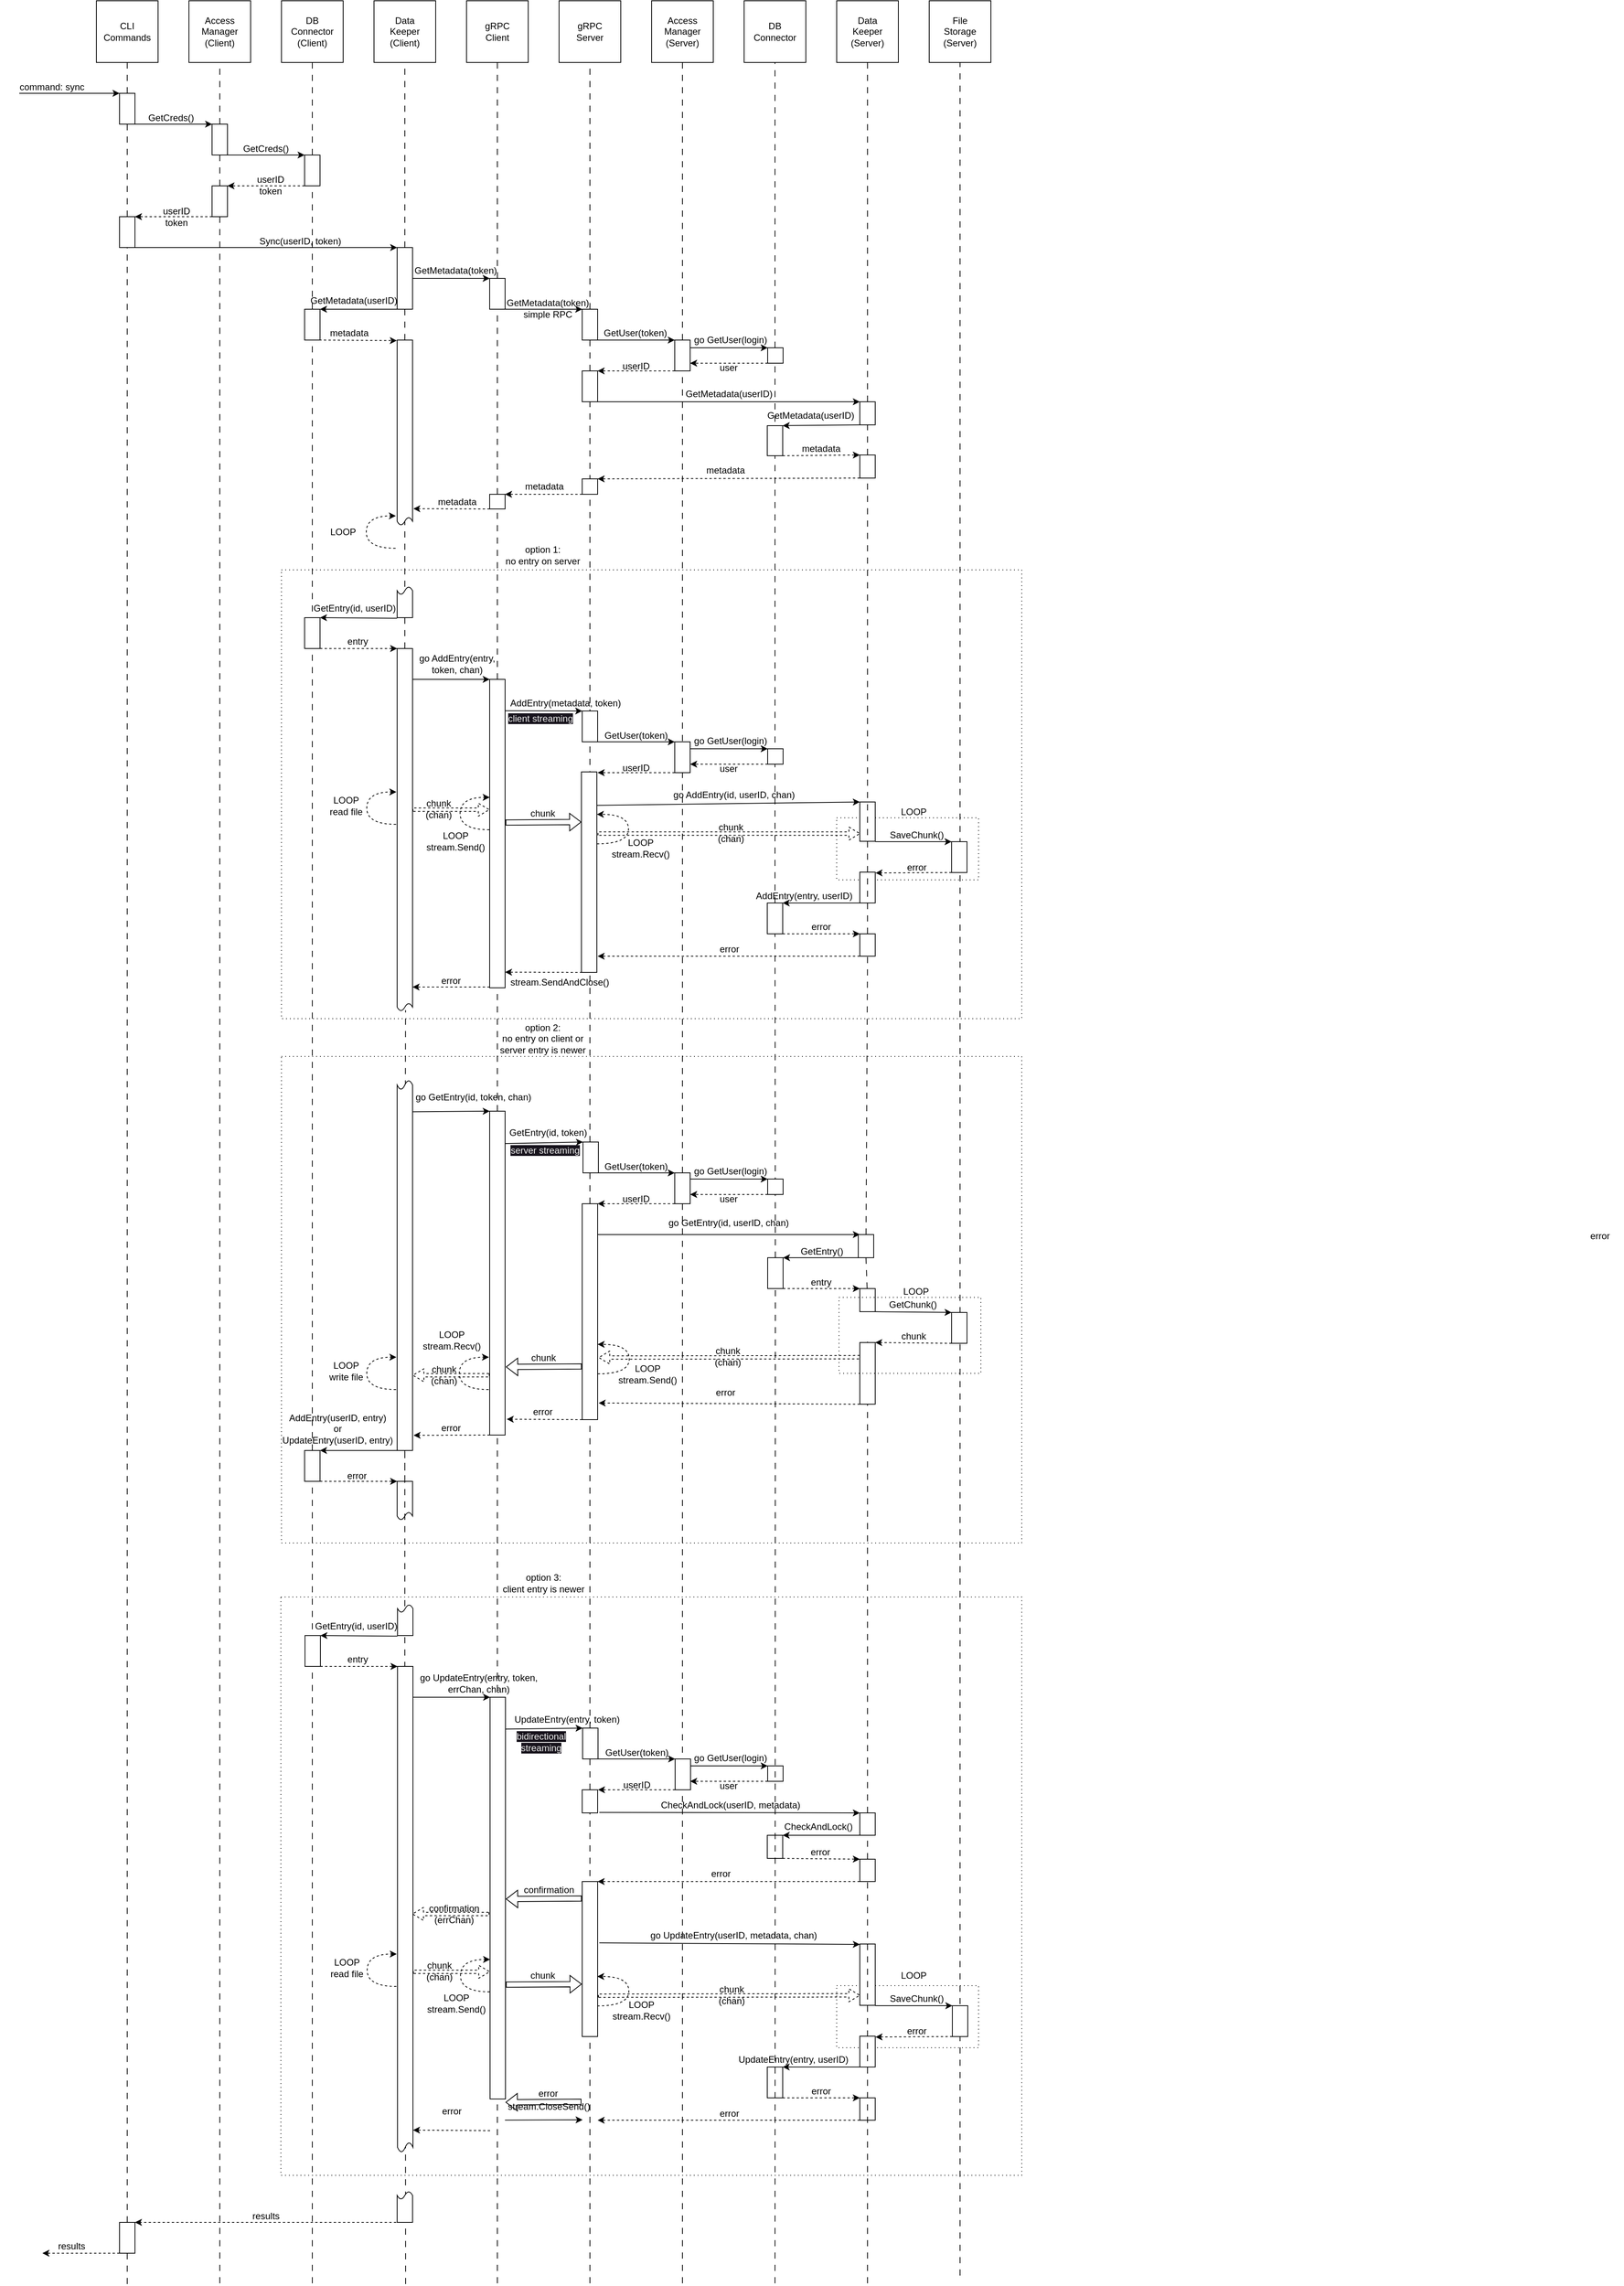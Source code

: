 <mxfile>
    <diagram name="Page-1" id="1Ryli8fB0829bHw35d7t">
        <mxGraphModel dx="1377" dy="1044" grid="1" gridSize="10" guides="1" tooltips="1" connect="1" arrows="1" fold="1" page="0" pageScale="1" pageWidth="827" pageHeight="1169" math="0" shadow="0">
            <root>
                <mxCell id="0"/>
                <mxCell id="1" parent="0"/>
                <mxCell id="109" value="" style="rounded=0;whiteSpace=wrap;html=1;dashed=1;dashPattern=1 4;fillColor=none;glass=0;" parent="1" vertex="1">
                    <mxGeometry x="320" y="498" width="960" height="582" as="geometry"/>
                </mxCell>
                <mxCell id="401" value="" style="rounded=0;whiteSpace=wrap;html=1;fillColor=none;dashed=1;dashPattern=1 4;" vertex="1" parent="1">
                    <mxGeometry x="1040" y="819.5" width="184" height="80.5" as="geometry"/>
                </mxCell>
                <mxCell id="156" value="" style="rounded=0;whiteSpace=wrap;html=1;dashed=1;dashPattern=1 4;fillColor=none;glass=0;" parent="1" vertex="1">
                    <mxGeometry x="320" y="1129" width="960" height="631" as="geometry"/>
                </mxCell>
                <mxCell id="tuJECXELKrIchDs7tuP_-1" value="CLI&lt;br&gt;Commands" style="whiteSpace=wrap;html=1;aspect=fixed;" parent="1" vertex="1">
                    <mxGeometry x="80" y="-240" width="80" height="80" as="geometry"/>
                </mxCell>
                <mxCell id="tuJECXELKrIchDs7tuP_-2" value="" style="endArrow=none;dashed=1;html=1;rounded=0;entryX=0.5;entryY=1;entryDx=0;entryDy=0;dashPattern=8 8;" parent="1" source="tuJECXELKrIchDs7tuP_-47" target="tuJECXELKrIchDs7tuP_-1" edge="1">
                    <mxGeometry width="50" height="50" relative="1" as="geometry">
                        <mxPoint x="120" y="320" as="sourcePoint"/>
                        <mxPoint x="460" y="90" as="targetPoint"/>
                    </mxGeometry>
                </mxCell>
                <mxCell id="tuJECXELKrIchDs7tuP_-4" value="Data&lt;br&gt;Keeper&lt;br&gt;(Client)" style="whiteSpace=wrap;html=1;aspect=fixed;" parent="1" vertex="1">
                    <mxGeometry x="440" y="-240" width="80" height="80" as="geometry"/>
                </mxCell>
                <mxCell id="tuJECXELKrIchDs7tuP_-8" value="gRPC&lt;br&gt;Client" style="whiteSpace=wrap;html=1;aspect=fixed;" parent="1" vertex="1">
                    <mxGeometry x="560" y="-240" width="80" height="80" as="geometry"/>
                </mxCell>
                <mxCell id="tuJECXELKrIchDs7tuP_-9" value="gRPC&lt;br&gt;Server" style="whiteSpace=wrap;html=1;aspect=fixed;" parent="1" vertex="1">
                    <mxGeometry x="680" y="-240" width="80" height="80" as="geometry"/>
                </mxCell>
                <mxCell id="tuJECXELKrIchDs7tuP_-10" value="Access Manager&lt;br&gt;(Server)" style="whiteSpace=wrap;html=1;aspect=fixed;" parent="1" vertex="1">
                    <mxGeometry x="800" y="-240" width="80" height="80" as="geometry"/>
                </mxCell>
                <mxCell id="tuJECXELKrIchDs7tuP_-12" value="DB&lt;br&gt;Connector" style="whiteSpace=wrap;html=1;aspect=fixed;" parent="1" vertex="1">
                    <mxGeometry x="920" y="-240" width="80" height="80" as="geometry"/>
                </mxCell>
                <mxCell id="tuJECXELKrIchDs7tuP_-13" value="" style="endArrow=none;dashed=1;html=1;rounded=0;entryX=0.5;entryY=1;entryDx=0;entryDy=0;dashPattern=8 8;startArrow=none;exitX=0.5;exitY=0;exitDx=0;exitDy=0;" parent="1" source="tuJECXELKrIchDs7tuP_-50" target="tuJECXELKrIchDs7tuP_-4" edge="1">
                    <mxGeometry width="50" height="50" relative="1" as="geometry">
                        <mxPoint x="480" y="160" as="sourcePoint"/>
                        <mxPoint x="530" y="-60" as="targetPoint"/>
                    </mxGeometry>
                </mxCell>
                <mxCell id="tuJECXELKrIchDs7tuP_-15" value="" style="endArrow=none;dashed=1;html=1;rounded=0;entryX=0.5;entryY=1;entryDx=0;entryDy=0;dashPattern=8 8;startArrow=none;" parent="1" source="94" target="tuJECXELKrIchDs7tuP_-8" edge="1">
                    <mxGeometry width="50" height="50" relative="1" as="geometry">
                        <mxPoint x="599" y="820" as="sourcePoint"/>
                        <mxPoint x="790" y="300" as="targetPoint"/>
                    </mxGeometry>
                </mxCell>
                <mxCell id="tuJECXELKrIchDs7tuP_-16" value="" style="endArrow=none;dashed=1;html=1;rounded=0;entryX=0.5;entryY=1;entryDx=0;entryDy=0;dashPattern=8 8;startArrow=none;" parent="1" source="8" target="tuJECXELKrIchDs7tuP_-9" edge="1">
                    <mxGeometry width="50" height="50" relative="1" as="geometry">
                        <mxPoint x="719" y="870" as="sourcePoint"/>
                        <mxPoint x="790" y="300" as="targetPoint"/>
                    </mxGeometry>
                </mxCell>
                <mxCell id="tuJECXELKrIchDs7tuP_-17" value="" style="endArrow=none;dashed=1;html=1;rounded=0;entryX=0.5;entryY=1;entryDx=0;entryDy=0;dashPattern=8 8;startArrow=none;" parent="1" source="12" target="tuJECXELKrIchDs7tuP_-10" edge="1">
                    <mxGeometry width="50" height="50" relative="1" as="geometry">
                        <mxPoint x="839" y="850" as="sourcePoint"/>
                        <mxPoint x="790" y="300" as="targetPoint"/>
                    </mxGeometry>
                </mxCell>
                <mxCell id="tuJECXELKrIchDs7tuP_-20" value="" style="rounded=0;whiteSpace=wrap;html=1;" parent="1" vertex="1">
                    <mxGeometry x="110" y="-120" width="20" height="40" as="geometry"/>
                </mxCell>
                <mxCell id="tuJECXELKrIchDs7tuP_-21" value="" style="endArrow=classic;html=1;rounded=0;entryX=0;entryY=0;entryDx=0;entryDy=0;" parent="1" target="tuJECXELKrIchDs7tuP_-20" edge="1">
                    <mxGeometry width="50" height="50" relative="1" as="geometry">
                        <mxPoint x="-20" y="-120" as="sourcePoint"/>
                        <mxPoint x="320" y="40" as="targetPoint"/>
                    </mxGeometry>
                </mxCell>
                <mxCell id="tuJECXELKrIchDs7tuP_-28" value="Access&lt;br&gt;Manager&lt;br&gt;(Client)" style="whiteSpace=wrap;html=1;aspect=fixed;" parent="1" vertex="1">
                    <mxGeometry x="200" y="-240" width="80" height="80" as="geometry"/>
                </mxCell>
                <mxCell id="tuJECXELKrIchDs7tuP_-29" value="" style="endArrow=none;dashed=1;html=1;rounded=0;entryX=0.5;entryY=1;entryDx=0;entryDy=0;dashPattern=8 8;" parent="1" target="tuJECXELKrIchDs7tuP_-28" edge="1">
                    <mxGeometry width="50" height="50" relative="1" as="geometry">
                        <mxPoint x="240" y="2720" as="sourcePoint"/>
                        <mxPoint x="290" y="190" as="targetPoint"/>
                    </mxGeometry>
                </mxCell>
                <mxCell id="tuJECXELKrIchDs7tuP_-30" value="DB&lt;br&gt;Connector&lt;br&gt;(Client)" style="whiteSpace=wrap;html=1;aspect=fixed;" parent="1" vertex="1">
                    <mxGeometry x="320" y="-240" width="80" height="80" as="geometry"/>
                </mxCell>
                <mxCell id="tuJECXELKrIchDs7tuP_-31" value="" style="endArrow=none;dashed=1;html=1;rounded=0;entryX=0.5;entryY=1;entryDx=0;entryDy=0;dashPattern=8 8;" parent="1" source="tuJECXELKrIchDs7tuP_-35" target="tuJECXELKrIchDs7tuP_-30" edge="1">
                    <mxGeometry width="50" height="50" relative="1" as="geometry">
                        <mxPoint x="360" y="310" as="sourcePoint"/>
                        <mxPoint x="410" y="-60" as="targetPoint"/>
                    </mxGeometry>
                </mxCell>
                <mxCell id="tuJECXELKrIchDs7tuP_-32" value="" style="rounded=0;whiteSpace=wrap;html=1;" parent="1" vertex="1">
                    <mxGeometry x="230" y="-80" width="20" height="40" as="geometry"/>
                </mxCell>
                <mxCell id="tuJECXELKrIchDs7tuP_-33" value="" style="endArrow=classic;html=1;rounded=0;exitX=1;exitY=1;exitDx=0;exitDy=0;entryX=0;entryY=0;entryDx=0;entryDy=0;" parent="1" source="tuJECXELKrIchDs7tuP_-20" target="tuJECXELKrIchDs7tuP_-32" edge="1">
                    <mxGeometry width="50" height="50" relative="1" as="geometry">
                        <mxPoint x="530" y="100" as="sourcePoint"/>
                        <mxPoint x="580" y="50" as="targetPoint"/>
                    </mxGeometry>
                </mxCell>
                <mxCell id="tuJECXELKrIchDs7tuP_-36" value="" style="endArrow=none;dashed=1;html=1;rounded=0;entryX=0.5;entryY=1;entryDx=0;entryDy=0;dashPattern=8 8;startArrow=none;" parent="1" source="40" target="tuJECXELKrIchDs7tuP_-35" edge="1">
                    <mxGeometry width="50" height="50" relative="1" as="geometry">
                        <mxPoint x="359" y="810" as="sourcePoint"/>
                        <mxPoint x="360" y="120" as="targetPoint"/>
                    </mxGeometry>
                </mxCell>
                <mxCell id="tuJECXELKrIchDs7tuP_-35" value="" style="rounded=0;whiteSpace=wrap;html=1;" parent="1" vertex="1">
                    <mxGeometry x="350" y="-40" width="20" height="40" as="geometry"/>
                </mxCell>
                <mxCell id="tuJECXELKrIchDs7tuP_-37" value="" style="endArrow=classic;html=1;rounded=0;exitX=1;exitY=1;exitDx=0;exitDy=0;entryX=0;entryY=0;entryDx=0;entryDy=0;" parent="1" source="tuJECXELKrIchDs7tuP_-32" target="tuJECXELKrIchDs7tuP_-35" edge="1">
                    <mxGeometry width="50" height="50" relative="1" as="geometry">
                        <mxPoint x="530" y="100" as="sourcePoint"/>
                        <mxPoint x="580" y="50" as="targetPoint"/>
                    </mxGeometry>
                </mxCell>
                <mxCell id="tuJECXELKrIchDs7tuP_-38" value="GetCreds()" style="text;strokeColor=none;align=center;fillColor=none;html=1;verticalAlign=middle;whiteSpace=wrap;rounded=0;" parent="1" vertex="1">
                    <mxGeometry x="127" y="-103" width="100" height="30" as="geometry"/>
                </mxCell>
                <mxCell id="tuJECXELKrIchDs7tuP_-41" value="command: sync" style="text;html=1;strokeColor=none;fillColor=none;align=center;verticalAlign=middle;whiteSpace=wrap;rounded=0;" parent="1" vertex="1">
                    <mxGeometry x="-45" y="-143" width="135" height="30" as="geometry"/>
                </mxCell>
                <mxCell id="tuJECXELKrIchDs7tuP_-44" value="" style="endArrow=classic;html=1;rounded=0;dashed=1;exitX=0;exitY=1;exitDx=0;exitDy=0;entryX=1;entryY=0;entryDx=0;entryDy=0;" parent="1" source="tuJECXELKrIchDs7tuP_-35" target="tuJECXELKrIchDs7tuP_-45" edge="1">
                    <mxGeometry width="50" height="50" relative="1" as="geometry">
                        <mxPoint x="630" y="80" as="sourcePoint"/>
                        <mxPoint x="280" y="40" as="targetPoint"/>
                    </mxGeometry>
                </mxCell>
                <mxCell id="tuJECXELKrIchDs7tuP_-45" value="" style="rounded=0;whiteSpace=wrap;html=1;" parent="1" vertex="1">
                    <mxGeometry x="230" width="20" height="40" as="geometry"/>
                </mxCell>
                <mxCell id="tuJECXELKrIchDs7tuP_-48" value="" style="endArrow=none;dashed=1;html=1;rounded=0;entryX=0.5;entryY=1;entryDx=0;entryDy=0;dashPattern=8 8;startArrow=none;" parent="1" source="265" target="tuJECXELKrIchDs7tuP_-47" edge="1">
                    <mxGeometry width="50" height="50" relative="1" as="geometry">
                        <mxPoint x="119" y="3460" as="sourcePoint"/>
                        <mxPoint x="120" y="120" as="targetPoint"/>
                    </mxGeometry>
                </mxCell>
                <mxCell id="tuJECXELKrIchDs7tuP_-47" value="" style="rounded=0;whiteSpace=wrap;html=1;" parent="1" vertex="1">
                    <mxGeometry x="110" y="40" width="20" height="40" as="geometry"/>
                </mxCell>
                <mxCell id="tuJECXELKrIchDs7tuP_-49" value="" style="endArrow=classic;html=1;rounded=0;entryX=1;entryY=0;entryDx=0;entryDy=0;exitX=0;exitY=1;exitDx=0;exitDy=0;dashed=1;" parent="1" source="tuJECXELKrIchDs7tuP_-45" target="tuJECXELKrIchDs7tuP_-47" edge="1">
                    <mxGeometry width="50" height="50" relative="1" as="geometry">
                        <mxPoint x="630" y="80" as="sourcePoint"/>
                        <mxPoint x="680" y="30" as="targetPoint"/>
                    </mxGeometry>
                </mxCell>
                <mxCell id="42" style="edgeStyle=none;html=1;exitX=0;exitY=1;exitDx=0;exitDy=0;entryX=1;entryY=0;entryDx=0;entryDy=0;" parent="1" source="tuJECXELKrIchDs7tuP_-50" target="40" edge="1">
                    <mxGeometry relative="1" as="geometry">
                        <mxPoint x="470" y="160" as="sourcePoint"/>
                    </mxGeometry>
                </mxCell>
                <mxCell id="96" style="edgeStyle=none;html=1;exitX=1;exitY=0.5;exitDx=0;exitDy=0;entryX=0;entryY=0;entryDx=0;entryDy=0;" parent="1" source="tuJECXELKrIchDs7tuP_-50" target="94" edge="1">
                    <mxGeometry relative="1" as="geometry"/>
                </mxCell>
                <mxCell id="tuJECXELKrIchDs7tuP_-50" value="" style="rounded=0;whiteSpace=wrap;html=1;" parent="1" vertex="1">
                    <mxGeometry x="470" y="80" width="20" height="80" as="geometry"/>
                </mxCell>
                <mxCell id="tuJECXELKrIchDs7tuP_-52" value="" style="endArrow=classic;html=1;rounded=0;exitX=1;exitY=1;exitDx=0;exitDy=0;entryX=0;entryY=0;entryDx=0;entryDy=0;" parent="1" source="tuJECXELKrIchDs7tuP_-47" target="tuJECXELKrIchDs7tuP_-50" edge="1">
                    <mxGeometry width="50" height="50" relative="1" as="geometry">
                        <mxPoint x="630" y="80" as="sourcePoint"/>
                        <mxPoint x="470" y="80" as="targetPoint"/>
                    </mxGeometry>
                </mxCell>
                <mxCell id="tuJECXELKrIchDs7tuP_-53" value="Sync(userID, token)" style="text;html=1;strokeColor=none;fillColor=none;align=center;verticalAlign=middle;whiteSpace=wrap;rounded=0;" parent="1" vertex="1">
                    <mxGeometry x="279" y="57" width="131" height="30" as="geometry"/>
                </mxCell>
                <mxCell id="tuJECXELKrIchDs7tuP_-58" value="userID&lt;br&gt;token" style="text;html=1;strokeColor=none;fillColor=none;align=center;verticalAlign=middle;whiteSpace=wrap;rounded=0;" parent="1" vertex="1">
                    <mxGeometry x="266" y="-16" width="80" height="30" as="geometry"/>
                </mxCell>
                <mxCell id="3" value="GetCreds()" style="text;strokeColor=none;align=center;fillColor=none;html=1;verticalAlign=middle;whiteSpace=wrap;rounded=0;" parent="1" vertex="1">
                    <mxGeometry x="250" y="-63" width="100" height="30" as="geometry"/>
                </mxCell>
                <mxCell id="7" value="userID&lt;br&gt;token" style="text;html=1;strokeColor=none;fillColor=none;align=center;verticalAlign=middle;whiteSpace=wrap;rounded=0;" parent="1" vertex="1">
                    <mxGeometry x="144" y="25" width="80" height="30" as="geometry"/>
                </mxCell>
                <mxCell id="9" value="" style="endArrow=none;dashed=1;html=1;rounded=0;entryX=0.5;entryY=1;entryDx=0;entryDy=0;dashPattern=8 8;startArrow=none;" parent="1" source="16" target="8" edge="1">
                    <mxGeometry width="50" height="50" relative="1" as="geometry">
                        <mxPoint x="719" y="870" as="sourcePoint"/>
                        <mxPoint x="720" y="-160" as="targetPoint"/>
                    </mxGeometry>
                </mxCell>
                <mxCell id="14" style="edgeStyle=none;html=1;exitX=1;exitY=1;exitDx=0;exitDy=0;entryX=0;entryY=0;entryDx=0;entryDy=0;" parent="1" source="8" target="12" edge="1">
                    <mxGeometry relative="1" as="geometry"/>
                </mxCell>
                <mxCell id="81" style="edgeStyle=none;html=1;exitX=1;exitY=1;exitDx=0;exitDy=0;entryX=0;entryY=0;entryDx=0;entryDy=0;" parent="1" source="94" target="8" edge="1">
                    <mxGeometry relative="1" as="geometry">
                        <mxPoint x="609.66" y="240.32" as="sourcePoint"/>
                    </mxGeometry>
                </mxCell>
                <mxCell id="8" value="" style="rounded=0;whiteSpace=wrap;html=1;" parent="1" vertex="1">
                    <mxGeometry x="710" y="160" width="20" height="40" as="geometry"/>
                </mxCell>
                <mxCell id="13" value="" style="endArrow=none;dashed=1;html=1;rounded=0;entryX=0.5;entryY=1;entryDx=0;entryDy=0;dashPattern=8 8;" parent="1" target="12" edge="1">
                    <mxGeometry width="50" height="50" relative="1" as="geometry">
                        <mxPoint x="840" y="2720" as="sourcePoint"/>
                        <mxPoint x="840" y="-160" as="targetPoint"/>
                    </mxGeometry>
                </mxCell>
                <mxCell id="18" style="edgeStyle=none;html=1;exitX=0;exitY=1;exitDx=0;exitDy=0;entryX=1;entryY=0;entryDx=0;entryDy=0;dashed=1;" parent="1" source="12" target="16" edge="1">
                    <mxGeometry relative="1" as="geometry"/>
                </mxCell>
                <mxCell id="12" value="" style="rounded=0;whiteSpace=wrap;html=1;" parent="1" vertex="1">
                    <mxGeometry x="830" y="200" width="20" height="40" as="geometry"/>
                </mxCell>
                <mxCell id="15" value="GetUser(token)" style="text;html=1;strokeColor=none;fillColor=none;align=center;verticalAlign=middle;whiteSpace=wrap;rounded=0;" parent="1" vertex="1">
                    <mxGeometry x="749" y="176" width="60" height="30" as="geometry"/>
                </mxCell>
                <mxCell id="17" value="" style="endArrow=none;dashed=1;html=1;rounded=0;entryX=0.5;entryY=1;entryDx=0;entryDy=0;dashPattern=8 8;startArrow=none;exitX=0.5;exitY=0;exitDx=0;exitDy=0;" parent="1" target="16" edge="1">
                    <mxGeometry width="50" height="50" relative="1" as="geometry">
                        <mxPoint x="720" y="959" as="sourcePoint"/>
                        <mxPoint x="720" y="280" as="targetPoint"/>
                    </mxGeometry>
                </mxCell>
                <mxCell id="22" style="edgeStyle=none;html=1;exitX=1;exitY=1;exitDx=0;exitDy=0;entryX=0;entryY=0;entryDx=0;entryDy=0;" parent="1" source="16" target="454" edge="1">
                    <mxGeometry relative="1" as="geometry"/>
                </mxCell>
                <mxCell id="16" value="" style="rounded=0;whiteSpace=wrap;html=1;" parent="1" vertex="1">
                    <mxGeometry x="710" y="240" width="20" height="40" as="geometry"/>
                </mxCell>
                <mxCell id="19" value="userID" style="text;html=1;strokeColor=none;fillColor=none;align=center;verticalAlign=middle;whiteSpace=wrap;rounded=0;" parent="1" vertex="1">
                    <mxGeometry x="750" y="219" width="60" height="30" as="geometry"/>
                </mxCell>
                <mxCell id="21" value="" style="endArrow=none;dashed=1;html=1;rounded=0;entryX=0.5;entryY=1;entryDx=0;entryDy=0;dashPattern=8 8;startArrow=none;" parent="1" source="138" target="tuJECXELKrIchDs7tuP_-12" edge="1">
                    <mxGeometry width="50" height="50" relative="1" as="geometry">
                        <mxPoint x="960" y="1120" as="sourcePoint"/>
                        <mxPoint x="960" y="320" as="targetPoint"/>
                    </mxGeometry>
                </mxCell>
                <mxCell id="29" value="GetMetadata(userID)" style="text;html=1;strokeColor=none;fillColor=none;align=center;verticalAlign=middle;whiteSpace=wrap;rounded=0;" parent="1" vertex="1">
                    <mxGeometry x="824" y="255" width="153" height="30" as="geometry"/>
                </mxCell>
                <mxCell id="73" style="edgeStyle=none;html=1;exitX=0;exitY=1;exitDx=0;exitDy=0;entryX=1;entryY=0;entryDx=0;entryDy=0;dashed=1;" parent="1" source="458" target="72" edge="1">
                    <mxGeometry relative="1" as="geometry">
                        <mxPoint x="950" y="339" as="sourcePoint"/>
                    </mxGeometry>
                </mxCell>
                <mxCell id="33" value="metadata" style="text;html=1;strokeColor=none;fillColor=none;align=center;verticalAlign=middle;whiteSpace=wrap;rounded=0;" parent="1" vertex="1">
                    <mxGeometry x="990" y="326" width="60" height="30" as="geometry"/>
                </mxCell>
                <mxCell id="41" value="" style="endArrow=none;dashed=1;html=1;rounded=0;entryX=0.5;entryY=1;entryDx=0;entryDy=0;dashPattern=8 8;startArrow=none;" parent="1" source="193" target="40" edge="1">
                    <mxGeometry width="50" height="50" relative="1" as="geometry">
                        <mxPoint x="360" y="2200" as="sourcePoint"/>
                        <mxPoint x="360" as="targetPoint"/>
                    </mxGeometry>
                </mxCell>
                <mxCell id="53" style="edgeStyle=none;html=1;exitX=1;exitY=1;exitDx=0;exitDy=0;entryX=-0.021;entryY=0.003;entryDx=0;entryDy=0;dashed=1;entryPerimeter=0;" parent="1" target="104" edge="1">
                    <mxGeometry relative="1" as="geometry">
                        <mxPoint x="586" y="200" as="targetPoint"/>
                        <mxPoint x="369" y="200" as="sourcePoint"/>
                    </mxGeometry>
                </mxCell>
                <mxCell id="40" value="" style="rounded=0;whiteSpace=wrap;html=1;" parent="1" vertex="1">
                    <mxGeometry x="350" y="160" width="20" height="40" as="geometry"/>
                </mxCell>
                <mxCell id="43" value="GetMetadata(userID)" style="text;html=1;strokeColor=none;fillColor=none;align=center;verticalAlign=middle;whiteSpace=wrap;rounded=0;" parent="1" vertex="1">
                    <mxGeometry x="384" y="134" width="60" height="30" as="geometry"/>
                </mxCell>
                <mxCell id="45" value="" style="endArrow=none;dashed=1;html=1;rounded=0;entryX=0.5;entryY=1;entryDx=0;entryDy=0;dashPattern=8 8;startArrow=none;" parent="1" target="tuJECXELKrIchDs7tuP_-50" edge="1">
                    <mxGeometry width="50" height="50" relative="1" as="geometry">
                        <mxPoint x="480" y="600" as="sourcePoint"/>
                        <mxPoint x="480" y="200" as="targetPoint"/>
                    </mxGeometry>
                </mxCell>
                <mxCell id="54" value="metadata" style="text;html=1;strokeColor=none;fillColor=none;align=center;verticalAlign=middle;whiteSpace=wrap;rounded=0;" parent="1" vertex="1">
                    <mxGeometry x="378" y="176" width="60" height="30" as="geometry"/>
                </mxCell>
                <mxCell id="77" style="edgeStyle=none;html=1;exitX=0;exitY=1;exitDx=0;exitDy=0;dashed=1;entryX=1;entryY=0;entryDx=0;entryDy=0;" parent="1" source="72" target="100" edge="1">
                    <mxGeometry relative="1" as="geometry">
                        <mxPoint x="609.9" y="458.96" as="targetPoint"/>
                    </mxGeometry>
                </mxCell>
                <mxCell id="72" value="" style="rounded=0;whiteSpace=wrap;html=1;" parent="1" vertex="1">
                    <mxGeometry x="710" y="380" width="20" height="20" as="geometry"/>
                </mxCell>
                <mxCell id="95" value="" style="endArrow=none;dashed=1;html=1;rounded=0;entryX=0.5;entryY=1;entryDx=0;entryDy=0;dashPattern=8 8;" parent="1" target="94" edge="1">
                    <mxGeometry width="50" height="50" relative="1" as="geometry">
                        <mxPoint x="600" y="2720" as="sourcePoint"/>
                        <mxPoint x="600.0" y="-160.0" as="targetPoint"/>
                    </mxGeometry>
                </mxCell>
                <mxCell id="94" value="" style="rounded=0;whiteSpace=wrap;html=1;" parent="1" vertex="1">
                    <mxGeometry x="590" y="120" width="20" height="40" as="geometry"/>
                </mxCell>
                <mxCell id="97" value="GetMetadata(token)" style="text;html=1;strokeColor=none;fillColor=none;align=center;verticalAlign=middle;whiteSpace=wrap;rounded=0;" parent="1" vertex="1">
                    <mxGeometry x="516" y="95" width="60" height="30" as="geometry"/>
                </mxCell>
                <mxCell id="98" value="GetMetadata(token)&lt;br&gt;simple RPC" style="text;html=1;strokeColor=none;fillColor=none;align=center;verticalAlign=middle;whiteSpace=wrap;rounded=0;" parent="1" vertex="1">
                    <mxGeometry x="623" y="144" width="85" height="30" as="geometry"/>
                </mxCell>
                <mxCell id="102" style="edgeStyle=none;html=1;exitX=0;exitY=1;exitDx=0;exitDy=0;entryX=1.048;entryY=0.832;entryDx=0;entryDy=0;entryPerimeter=0;dashed=1;" parent="1" source="100" edge="1">
                    <mxGeometry relative="1" as="geometry">
                        <mxPoint x="490.96" y="418.68" as="targetPoint"/>
                    </mxGeometry>
                </mxCell>
                <mxCell id="100" value="" style="rounded=0;whiteSpace=wrap;html=1;" parent="1" vertex="1">
                    <mxGeometry x="590" y="400" width="20" height="19" as="geometry"/>
                </mxCell>
                <mxCell id="101" value="metadata" style="text;html=1;strokeColor=none;fillColor=none;align=center;verticalAlign=middle;whiteSpace=wrap;rounded=0;" parent="1" vertex="1">
                    <mxGeometry x="631" y="375" width="60" height="30" as="geometry"/>
                </mxCell>
                <mxCell id="103" value="metadata" style="text;html=1;strokeColor=none;fillColor=none;align=center;verticalAlign=middle;whiteSpace=wrap;rounded=0;" parent="1" vertex="1">
                    <mxGeometry x="518" y="395" width="60" height="30" as="geometry"/>
                </mxCell>
                <mxCell id="104" value="" style="shape=document;whiteSpace=wrap;html=1;boundedLbl=1;size=0.042;" parent="1" vertex="1">
                    <mxGeometry x="470" y="200" width="20" height="240" as="geometry"/>
                </mxCell>
                <mxCell id="105" value="" style="endArrow=classic;html=1;dashed=1;edgeStyle=orthogonalEdgeStyle;curved=1;entryX=-0.083;entryY=0.95;entryDx=0;entryDy=0;entryPerimeter=0;" parent="1" target="104" edge="1">
                    <mxGeometry width="50" height="50" relative="1" as="geometry">
                        <mxPoint x="468" y="470" as="sourcePoint"/>
                        <mxPoint x="430" y="380" as="targetPoint"/>
                        <Array as="points">
                            <mxPoint x="430" y="470"/>
                            <mxPoint x="430" y="428"/>
                        </Array>
                    </mxGeometry>
                </mxCell>
                <mxCell id="106" value="LOOP" style="text;html=1;strokeColor=none;fillColor=none;align=center;verticalAlign=middle;whiteSpace=wrap;rounded=0;" parent="1" vertex="1">
                    <mxGeometry x="370" y="434" width="60" height="30" as="geometry"/>
                </mxCell>
                <mxCell id="107" value="" style="shape=document;whiteSpace=wrap;html=1;boundedLbl=1;rotation=-180;size=0.25;" parent="1" vertex="1">
                    <mxGeometry x="470" y="520" width="20" height="40" as="geometry"/>
                </mxCell>
                <mxCell id="110" value="option 1:&lt;br&gt;no entry on server" style="text;html=1;strokeColor=none;fillColor=none;align=center;verticalAlign=middle;whiteSpace=wrap;rounded=0;dashed=1;dashPattern=1 4;" parent="1" vertex="1">
                    <mxGeometry x="606" y="464" width="106" height="30" as="geometry"/>
                </mxCell>
                <mxCell id="117" style="rounded=0;html=1;exitX=1;exitY=1;exitDx=0;exitDy=0;entryX=0;entryY=0;entryDx=0;entryDy=0;dashed=1;" parent="1" source="111" edge="1">
                    <mxGeometry relative="1" as="geometry">
                        <mxPoint x="470" y="600" as="targetPoint"/>
                    </mxGeometry>
                </mxCell>
                <mxCell id="111" value="" style="rounded=0;whiteSpace=wrap;html=1;" parent="1" vertex="1">
                    <mxGeometry x="350" y="560" width="20" height="40" as="geometry"/>
                </mxCell>
                <mxCell id="113" value="" style="endArrow=classic;html=1;rounded=0;exitX=1.004;exitY=-0.019;exitDx=0;exitDy=0;exitPerimeter=0;entryX=1;entryY=0;entryDx=0;entryDy=0;" parent="1" source="107" target="111" edge="1">
                    <mxGeometry width="50" height="50" relative="1" as="geometry">
                        <mxPoint x="460" y="550" as="sourcePoint"/>
                        <mxPoint x="510" y="500" as="targetPoint"/>
                    </mxGeometry>
                </mxCell>
                <mxCell id="114" value="GetEntry(id, userID)" style="text;html=1;strokeColor=none;fillColor=none;align=center;verticalAlign=middle;whiteSpace=wrap;rounded=0;" parent="1" vertex="1">
                    <mxGeometry x="355" y="533" width="120" height="30" as="geometry"/>
                </mxCell>
                <mxCell id="120" style="edgeStyle=none;rounded=0;html=1;entryX=0;entryY=0;entryDx=0;entryDy=0;" parent="1" target="119" edge="1">
                    <mxGeometry relative="1" as="geometry">
                        <mxPoint x="490" y="640" as="sourcePoint"/>
                    </mxGeometry>
                </mxCell>
                <mxCell id="118" value="entry" style="text;html=1;strokeColor=none;fillColor=none;align=center;verticalAlign=middle;whiteSpace=wrap;rounded=0;glass=0;dashed=1;dashPattern=1 4;" parent="1" vertex="1">
                    <mxGeometry x="389" y="576" width="60" height="30" as="geometry"/>
                </mxCell>
                <mxCell id="123" style="edgeStyle=none;rounded=0;html=1;exitX=-0.008;exitY=0.157;exitDx=0;exitDy=0;entryX=0;entryY=0;entryDx=0;entryDy=0;exitPerimeter=0;" parent="1" source="125" target="122" edge="1">
                    <mxGeometry relative="1" as="geometry"/>
                </mxCell>
                <mxCell id="152" style="edgeStyle=none;rounded=0;html=1;exitX=0;exitY=1;exitDx=0;exitDy=0;entryX=1;entryY=0;entryDx=0;entryDy=0;dashed=1;" parent="1" edge="1">
                    <mxGeometry relative="1" as="geometry">
                        <mxPoint x="490" y="1039" as="targetPoint"/>
                        <mxPoint x="590.0" y="1039.0" as="sourcePoint"/>
                    </mxGeometry>
                </mxCell>
                <mxCell id="119" value="" style="rounded=0;whiteSpace=wrap;html=1;" parent="1" vertex="1">
                    <mxGeometry x="590" y="640" width="20" height="400" as="geometry"/>
                </mxCell>
                <mxCell id="121" value="go AddEntry(entry, token, chan)" style="text;html=1;strokeColor=none;fillColor=none;align=center;verticalAlign=middle;whiteSpace=wrap;rounded=0;glass=0;dashed=1;dashPattern=1 4;" parent="1" vertex="1">
                    <mxGeometry x="482.5" y="605" width="130" height="30" as="geometry"/>
                </mxCell>
                <mxCell id="122" value="" style="rounded=0;whiteSpace=wrap;html=1;" parent="1" vertex="1">
                    <mxGeometry x="710" y="681" width="20" height="40" as="geometry"/>
                </mxCell>
                <mxCell id="124" value="AddEntry(metadata, token)" style="text;html=1;strokeColor=none;fillColor=none;align=center;verticalAlign=middle;whiteSpace=wrap;rounded=0;glass=0;dashed=1;dashPattern=1 4;" parent="1" vertex="1">
                    <mxGeometry x="605" y="656" width="167" height="30" as="geometry"/>
                </mxCell>
                <mxCell id="125" value="&lt;span style=&quot;color: rgb(240, 240, 240); font-family: Helvetica; font-size: 12px; font-style: normal; font-variant-ligatures: normal; font-variant-caps: normal; font-weight: 400; letter-spacing: normal; orphans: 2; text-align: center; text-indent: 0px; text-transform: none; widows: 2; word-spacing: 0px; -webkit-text-stroke-width: 0px; background-color: rgb(24, 20, 29); text-decoration-thickness: initial; text-decoration-style: initial; text-decoration-color: initial; float: none; display: inline !important;&quot;&gt;client streaming&lt;/span&gt;" style="text;html=1;strokeColor=none;fillColor=none;align=center;verticalAlign=middle;whiteSpace=wrap;rounded=0;glass=0;dashed=1;dashPattern=1 4;" parent="1" vertex="1">
                    <mxGeometry x="611" y="676" width="90" height="30" as="geometry"/>
                </mxCell>
                <mxCell id="127" value="" style="endArrow=classic;html=1;dashed=1;edgeStyle=orthogonalEdgeStyle;curved=1;entryX=-0.083;entryY=0.95;entryDx=0;entryDy=0;entryPerimeter=0;" parent="1" edge="1">
                    <mxGeometry width="50" height="50" relative="1" as="geometry">
                        <mxPoint x="589.66" y="835" as="sourcePoint"/>
                        <mxPoint x="590.0" y="793.0" as="targetPoint"/>
                        <Array as="points">
                            <mxPoint x="551.66" y="835"/>
                            <mxPoint x="551.66" y="793"/>
                        </Array>
                    </mxGeometry>
                </mxCell>
                <mxCell id="129" style="edgeStyle=none;html=1;exitX=1;exitY=1;exitDx=0;exitDy=0;entryX=0;entryY=0;entryDx=0;entryDy=0;" parent="1" target="131" edge="1">
                    <mxGeometry relative="1" as="geometry">
                        <mxPoint x="730" y="721" as="sourcePoint"/>
                    </mxGeometry>
                </mxCell>
                <mxCell id="130" style="edgeStyle=none;html=1;exitX=0;exitY=1;exitDx=0;exitDy=0;entryX=1;entryY=0;entryDx=0;entryDy=0;dashed=1;" parent="1" source="131" edge="1">
                    <mxGeometry relative="1" as="geometry">
                        <mxPoint x="730" y="761" as="targetPoint"/>
                    </mxGeometry>
                </mxCell>
                <mxCell id="131" value="" style="rounded=0;whiteSpace=wrap;html=1;" parent="1" vertex="1">
                    <mxGeometry x="830" y="721" width="20" height="40" as="geometry"/>
                </mxCell>
                <mxCell id="132" value="userID" style="text;html=1;strokeColor=none;fillColor=none;align=center;verticalAlign=middle;whiteSpace=wrap;rounded=0;" parent="1" vertex="1">
                    <mxGeometry x="750" y="740" width="60" height="30" as="geometry"/>
                </mxCell>
                <mxCell id="133" value="GetUser(token)" style="text;html=1;strokeColor=none;fillColor=none;align=center;verticalAlign=middle;whiteSpace=wrap;rounded=0;" parent="1" vertex="1">
                    <mxGeometry x="750" y="698" width="60" height="30" as="geometry"/>
                </mxCell>
                <mxCell id="141" style="edgeStyle=none;rounded=0;html=1;entryX=1;entryY=0;entryDx=0;entryDy=0;exitX=0;exitY=1;exitDx=0;exitDy=0;" parent="1" target="138" edge="1" source="421">
                    <mxGeometry relative="1" as="geometry">
                        <mxPoint x="1069.14" y="878.908" as="sourcePoint"/>
                    </mxGeometry>
                </mxCell>
                <mxCell id="134" value="" style="rounded=0;whiteSpace=wrap;html=1;" parent="1" vertex="1">
                    <mxGeometry x="709" y="760" width="20" height="260" as="geometry"/>
                </mxCell>
                <mxCell id="135" value="LOOP&lt;br&gt;stream.Send()" style="text;html=1;strokeColor=none;fillColor=none;align=center;verticalAlign=middle;whiteSpace=wrap;rounded=0;" parent="1" vertex="1">
                    <mxGeometry x="516" y="835" width="60" height="30" as="geometry"/>
                </mxCell>
                <mxCell id="136" value="" style="endArrow=classic;html=1;dashed=1;edgeStyle=orthogonalEdgeStyle;curved=1;exitX=1;exitY=0.75;exitDx=0;exitDy=0;" parent="1" edge="1">
                    <mxGeometry width="50" height="50" relative="1" as="geometry">
                        <mxPoint x="729" y="853.25" as="sourcePoint"/>
                        <mxPoint x="729" y="815.048" as="targetPoint"/>
                        <Array as="points">
                            <mxPoint x="770" y="853"/>
                            <mxPoint x="770" y="815"/>
                        </Array>
                    </mxGeometry>
                </mxCell>
                <mxCell id="137" value="LOOP&lt;br&gt;stream.Recv()" style="text;html=1;strokeColor=none;fillColor=none;align=center;verticalAlign=middle;whiteSpace=wrap;rounded=0;" parent="1" vertex="1">
                    <mxGeometry x="756" y="844" width="60" height="30" as="geometry"/>
                </mxCell>
                <mxCell id="139" value="" style="endArrow=none;dashed=1;html=1;rounded=0;entryX=0.5;entryY=1;entryDx=0;entryDy=0;dashPattern=8 8;startArrow=none;" parent="1" target="138" edge="1" source="175">
                    <mxGeometry width="50" height="50" relative="1" as="geometry">
                        <mxPoint x="960" y="2720" as="sourcePoint"/>
                        <mxPoint x="960" y="320" as="targetPoint"/>
                    </mxGeometry>
                </mxCell>
                <mxCell id="145" style="edgeStyle=none;rounded=0;html=1;exitX=1;exitY=1;exitDx=0;exitDy=0;entryX=0;entryY=0;entryDx=0;entryDy=0;dashed=1;" parent="1" source="138" target="397" edge="1">
                    <mxGeometry relative="1" as="geometry">
                        <mxPoint x="1069.14" y="918.909" as="targetPoint"/>
                    </mxGeometry>
                </mxCell>
                <mxCell id="138" value="" style="rounded=0;whiteSpace=wrap;html=1;" parent="1" vertex="1">
                    <mxGeometry x="950" y="930" width="20" height="40" as="geometry"/>
                </mxCell>
                <mxCell id="142" value="AddEntry(entry, userID)" style="text;html=1;strokeColor=none;fillColor=none;align=center;verticalAlign=middle;whiteSpace=wrap;rounded=0;glass=0;dashed=1;dashPattern=1 4;" parent="1" vertex="1">
                    <mxGeometry x="928" y="906" width="140" height="30" as="geometry"/>
                </mxCell>
                <mxCell id="144" value="" style="endArrow=none;dashed=1;html=1;rounded=0;dashPattern=8 8;startArrow=none;" parent="1" edge="1">
                    <mxGeometry width="50" height="50" relative="1" as="geometry">
                        <mxPoint x="720" y="1320" as="sourcePoint"/>
                        <mxPoint x="720" y="1020" as="targetPoint"/>
                    </mxGeometry>
                </mxCell>
                <mxCell id="148" style="edgeStyle=none;rounded=0;html=1;exitX=0;exitY=1;exitDx=0;exitDy=0;entryX=1;entryY=0.888;entryDx=0;entryDy=0;entryPerimeter=0;dashed=1;" parent="1" edge="1">
                    <mxGeometry relative="1" as="geometry">
                        <mxPoint x="610" y="1019.68" as="targetPoint"/>
                        <mxPoint x="710" y="1020" as="sourcePoint"/>
                    </mxGeometry>
                </mxCell>
                <mxCell id="146" value="error" style="text;html=1;strokeColor=none;fillColor=none;align=center;verticalAlign=middle;whiteSpace=wrap;rounded=0;glass=0;dashed=1;dashPattern=1 4;" parent="1" vertex="1">
                    <mxGeometry x="2000" y="1347" width="60" height="30" as="geometry"/>
                </mxCell>
                <mxCell id="149" value="stream.SendAndClose()" style="text;html=1;strokeColor=none;fillColor=none;align=center;verticalAlign=middle;whiteSpace=wrap;rounded=0;glass=0;dashed=1;dashPattern=1 4;" parent="1" vertex="1">
                    <mxGeometry x="651" y="1018" width="60" height="30" as="geometry"/>
                </mxCell>
                <mxCell id="151" value="" style="endArrow=none;dashed=1;html=1;rounded=0;entryX=0.547;entryY=0.998;entryDx=0;entryDy=0;dashPattern=8 8;startArrow=none;entryPerimeter=0;" parent="1" target="153" edge="1">
                    <mxGeometry width="50" height="50" relative="1" as="geometry">
                        <mxPoint x="480.04" y="1520" as="sourcePoint"/>
                        <mxPoint x="480" y="1040" as="targetPoint"/>
                    </mxGeometry>
                </mxCell>
                <mxCell id="154" value="error" style="text;html=1;strokeColor=none;fillColor=none;align=center;verticalAlign=middle;whiteSpace=wrap;rounded=0;glass=0;dashed=1;dashPattern=1 4;" parent="1" vertex="1">
                    <mxGeometry x="510" y="1016" width="60" height="30" as="geometry"/>
                </mxCell>
                <mxCell id="157" value="option 2:&lt;br&gt;no entry on client or server entry is newer" style="text;html=1;strokeColor=none;fillColor=none;align=center;verticalAlign=middle;whiteSpace=wrap;rounded=0;dashed=1;dashPattern=1 4;" parent="1" vertex="1">
                    <mxGeometry x="594" y="1091" width="130" height="30" as="geometry"/>
                </mxCell>
                <mxCell id="161" style="edgeStyle=none;rounded=0;html=1;entryX=0;entryY=0;entryDx=0;entryDy=0;exitX=0.011;exitY=0.915;exitDx=0;exitDy=0;exitPerimeter=0;" parent="1" source="158" target="160" edge="1">
                    <mxGeometry relative="1" as="geometry"/>
                </mxCell>
                <mxCell id="158" value="" style="shape=document;whiteSpace=wrap;html=1;boundedLbl=1;rotation=-180;size=0.025;" parent="1" vertex="1">
                    <mxGeometry x="470" y="1160" width="20" height="480" as="geometry"/>
                </mxCell>
                <mxCell id="331" style="edgeStyle=none;html=1;exitX=0;exitY=1;exitDx=0;exitDy=0;entryX=-0.067;entryY=0.041;entryDx=0;entryDy=0;entryPerimeter=0;dashed=1;strokeWidth=1;" parent="1" source="160" target="158" edge="1">
                    <mxGeometry relative="1" as="geometry"/>
                </mxCell>
                <mxCell id="160" value="" style="rounded=0;whiteSpace=wrap;html=1;" parent="1" vertex="1">
                    <mxGeometry x="590" y="1200" width="20" height="420" as="geometry"/>
                </mxCell>
                <mxCell id="162" value="go GetEntry(id, token, chan)" style="text;html=1;strokeColor=none;fillColor=none;align=center;verticalAlign=middle;whiteSpace=wrap;rounded=0;glass=0;dashed=1;dashPattern=1 4;" parent="1" vertex="1">
                    <mxGeometry x="488" y="1167" width="162" height="30" as="geometry"/>
                </mxCell>
                <mxCell id="163" value="" style="rounded=0;whiteSpace=wrap;html=1;" parent="1" vertex="1">
                    <mxGeometry x="711" y="1240" width="20" height="40" as="geometry"/>
                </mxCell>
                <mxCell id="164" value="" style="endArrow=classic;html=1;rounded=0;exitX=1.016;exitY=0.1;exitDx=0;exitDy=0;entryX=0;entryY=0;entryDx=0;entryDy=0;exitPerimeter=0;" parent="1" source="160" edge="1">
                    <mxGeometry width="50" height="50" relative="1" as="geometry">
                        <mxPoint x="607.0" y="1235.5" as="sourcePoint"/>
                        <mxPoint x="711" y="1240" as="targetPoint"/>
                    </mxGeometry>
                </mxCell>
                <mxCell id="165" value="GetEntry(id, token)" style="text;html=1;strokeColor=none;fillColor=none;align=center;verticalAlign=middle;whiteSpace=wrap;rounded=0;glass=0;dashed=1;dashPattern=1 4;" parent="1" vertex="1">
                    <mxGeometry x="607" y="1213" width="118" height="30" as="geometry"/>
                </mxCell>
                <mxCell id="166" value="&lt;span style=&quot;color: rgb(240, 240, 240); font-family: Helvetica; font-size: 12px; font-style: normal; font-variant-ligatures: normal; font-variant-caps: normal; font-weight: 400; letter-spacing: normal; orphans: 2; text-align: center; text-indent: 0px; text-transform: none; widows: 2; word-spacing: 0px; -webkit-text-stroke-width: 0px; background-color: rgb(24, 20, 29); text-decoration-thickness: initial; text-decoration-style: initial; text-decoration-color: initial; float: none; display: inline !important;&quot;&gt;server streaming&lt;/span&gt;" style="text;html=1;strokeColor=none;fillColor=none;align=center;verticalAlign=middle;whiteSpace=wrap;rounded=0;glass=0;dashed=1;dashPattern=1 4;" parent="1" vertex="1">
                    <mxGeometry x="612" y="1236" width="100" height="30" as="geometry"/>
                </mxCell>
                <mxCell id="167" style="edgeStyle=none;html=1;exitX=1;exitY=1;exitDx=0;exitDy=0;entryX=0;entryY=0;entryDx=0;entryDy=0;" parent="1" target="169" edge="1">
                    <mxGeometry relative="1" as="geometry">
                        <mxPoint x="730" y="1280" as="sourcePoint"/>
                    </mxGeometry>
                </mxCell>
                <mxCell id="168" style="edgeStyle=none;html=1;exitX=0;exitY=1;exitDx=0;exitDy=0;entryX=1;entryY=0;entryDx=0;entryDy=0;dashed=1;" parent="1" source="169" edge="1">
                    <mxGeometry relative="1" as="geometry">
                        <mxPoint x="730" y="1320" as="targetPoint"/>
                    </mxGeometry>
                </mxCell>
                <mxCell id="169" value="" style="rounded=0;whiteSpace=wrap;html=1;" parent="1" vertex="1">
                    <mxGeometry x="830" y="1280" width="20" height="40" as="geometry"/>
                </mxCell>
                <mxCell id="170" value="userID" style="text;html=1;strokeColor=none;fillColor=none;align=center;verticalAlign=middle;whiteSpace=wrap;rounded=0;" parent="1" vertex="1">
                    <mxGeometry x="750" y="1299" width="60" height="30" as="geometry"/>
                </mxCell>
                <mxCell id="171" value="GetUser(token)" style="text;html=1;strokeColor=none;fillColor=none;align=center;verticalAlign=middle;whiteSpace=wrap;rounded=0;" parent="1" vertex="1">
                    <mxGeometry x="750" y="1257" width="60" height="30" as="geometry"/>
                </mxCell>
                <mxCell id="174" value="" style="endArrow=none;dashed=1;html=1;rounded=0;entryX=0.5;entryY=1;entryDx=0;entryDy=0;dashPattern=8 8;startArrow=none;" parent="1" edge="1">
                    <mxGeometry width="50" height="50" relative="1" as="geometry">
                        <mxPoint x="720" y="2720" as="sourcePoint"/>
                        <mxPoint x="720" y="1360" as="targetPoint"/>
                    </mxGeometry>
                </mxCell>
                <mxCell id="176" style="edgeStyle=none;rounded=0;html=1;exitX=1;exitY=1;exitDx=0;exitDy=0;" parent="1" edge="1">
                    <mxGeometry relative="1" as="geometry">
                        <mxPoint x="730" y="1360" as="sourcePoint"/>
                        <mxPoint x="1070" y="1360" as="targetPoint"/>
                    </mxGeometry>
                </mxCell>
                <mxCell id="183" style="edgeStyle=none;rounded=0;html=1;exitX=0;exitY=1;exitDx=0;exitDy=0;entryX=1.108;entryY=0.951;entryDx=0;entryDy=0;entryPerimeter=0;dashed=1;" parent="1" source="178" target="160" edge="1">
                    <mxGeometry relative="1" as="geometry"/>
                </mxCell>
                <mxCell id="178" value="" style="rounded=0;whiteSpace=wrap;html=1;" parent="1" vertex="1">
                    <mxGeometry x="710" y="1320" width="20" height="280" as="geometry"/>
                </mxCell>
                <mxCell id="180" value="entry" style="text;html=1;strokeColor=none;fillColor=none;align=center;verticalAlign=middle;whiteSpace=wrap;rounded=0;glass=0;" parent="1" vertex="1">
                    <mxGeometry x="990" y="1407" width="60" height="30" as="geometry"/>
                </mxCell>
                <mxCell id="182" value="LOOP&lt;br&gt;stream.Send()" style="text;html=1;strokeColor=none;fillColor=none;align=center;verticalAlign=middle;whiteSpace=wrap;rounded=0;" parent="1" vertex="1">
                    <mxGeometry x="765" y="1526" width="60" height="30" as="geometry"/>
                </mxCell>
                <mxCell id="184" value="error" style="text;html=1;strokeColor=none;fillColor=none;align=center;verticalAlign=middle;whiteSpace=wrap;rounded=0;glass=0;" parent="1" vertex="1">
                    <mxGeometry x="629" y="1575" width="60" height="30" as="geometry"/>
                </mxCell>
                <mxCell id="185" value="" style="endArrow=classic;html=1;dashed=1;edgeStyle=orthogonalEdgeStyle;curved=1;entryX=-0.083;entryY=0.95;entryDx=0;entryDy=0;entryPerimeter=0;" parent="1" edge="1">
                    <mxGeometry width="50" height="50" relative="1" as="geometry">
                        <mxPoint x="588.66" y="1561" as="sourcePoint"/>
                        <mxPoint x="589" y="1519.0" as="targetPoint"/>
                        <Array as="points">
                            <mxPoint x="550.66" y="1561"/>
                            <mxPoint x="550.66" y="1519"/>
                        </Array>
                    </mxGeometry>
                </mxCell>
                <mxCell id="186" value="LOOP&lt;br&gt;stream.Recv()" style="text;html=1;strokeColor=none;fillColor=none;align=center;verticalAlign=middle;whiteSpace=wrap;rounded=0;" parent="1" vertex="1">
                    <mxGeometry x="511" y="1482" width="60" height="30" as="geometry"/>
                </mxCell>
                <mxCell id="190" value="" style="endArrow=none;dashed=1;html=1;rounded=0;entryX=0.5;entryY=1;entryDx=0;entryDy=0;dashPattern=8 8;startArrow=none;" parent="1" edge="1">
                    <mxGeometry width="50" height="50" relative="1" as="geometry">
                        <mxPoint x="480" y="1680" as="sourcePoint"/>
                        <mxPoint x="480" y="1640" as="targetPoint"/>
                    </mxGeometry>
                </mxCell>
                <mxCell id="195" style="edgeStyle=none;rounded=0;html=1;exitX=0;exitY=1;exitDx=0;exitDy=0;entryX=1;entryY=0;entryDx=0;entryDy=0;" parent="1" target="193" edge="1">
                    <mxGeometry relative="1" as="geometry">
                        <mxPoint x="470" y="1640" as="sourcePoint"/>
                    </mxGeometry>
                </mxCell>
                <mxCell id="192" value="error" style="text;html=1;strokeColor=none;fillColor=none;align=center;verticalAlign=middle;whiteSpace=wrap;rounded=0;glass=0;" parent="1" vertex="1">
                    <mxGeometry x="510" y="1596" width="60" height="30" as="geometry"/>
                </mxCell>
                <mxCell id="194" value="" style="endArrow=none;dashed=1;html=1;rounded=0;entryX=0.5;entryY=1;entryDx=0;entryDy=0;dashPattern=8 8;startArrow=none;" parent="1" target="193" edge="1">
                    <mxGeometry width="50" height="50" relative="1" as="geometry">
                        <mxPoint x="360" y="2720" as="sourcePoint"/>
                        <mxPoint x="360" y="200" as="targetPoint"/>
                    </mxGeometry>
                </mxCell>
                <mxCell id="199" style="edgeStyle=none;rounded=0;html=1;exitX=1;exitY=1;exitDx=0;exitDy=0;entryX=0;entryY=0;entryDx=0;entryDy=0;dashed=1;" parent="1" source="193" edge="1">
                    <mxGeometry relative="1" as="geometry">
                        <mxPoint x="470" y="1680" as="targetPoint"/>
                    </mxGeometry>
                </mxCell>
                <mxCell id="193" value="" style="rounded=0;whiteSpace=wrap;html=1;" parent="1" vertex="1">
                    <mxGeometry x="350" y="1640" width="20" height="40" as="geometry"/>
                </mxCell>
                <mxCell id="196" value="AddEntry(userID, entry)&lt;br&gt;or&lt;br&gt;UpdateEntry(userID, entry)" style="text;html=1;strokeColor=none;fillColor=none;align=center;verticalAlign=middle;whiteSpace=wrap;rounded=0;glass=0;" parent="1" vertex="1">
                    <mxGeometry x="320" y="1600" width="146" height="23" as="geometry"/>
                </mxCell>
                <mxCell id="198" value="" style="endArrow=none;dashed=1;html=1;rounded=0;entryX=0.5;entryY=1;entryDx=0;entryDy=0;dashPattern=8 8;startArrow=none;" parent="1" edge="1">
                    <mxGeometry width="50" height="50" relative="1" as="geometry">
                        <mxPoint x="480" y="2210" as="sourcePoint"/>
                        <mxPoint x="480" y="1640" as="targetPoint"/>
                    </mxGeometry>
                </mxCell>
                <mxCell id="200" value="error" style="text;html=1;strokeColor=none;fillColor=none;align=center;verticalAlign=middle;whiteSpace=wrap;rounded=0;glass=0;" parent="1" vertex="1">
                    <mxGeometry x="388" y="1658" width="60" height="30" as="geometry"/>
                </mxCell>
                <mxCell id="201" value="" style="shape=document;whiteSpace=wrap;html=1;boundedLbl=1;glass=0;fillColor=none;size=0.2;" parent="1" vertex="1">
                    <mxGeometry x="470" y="1680" width="20" height="50" as="geometry"/>
                </mxCell>
                <mxCell id="202" value="" style="rounded=0;whiteSpace=wrap;html=1;dashed=1;dashPattern=1 4;fillColor=none;glass=0;" parent="1" vertex="1">
                    <mxGeometry x="319.25" y="1830" width="960.75" height="750" as="geometry"/>
                </mxCell>
                <mxCell id="203" value="" style="shape=document;whiteSpace=wrap;html=1;boundedLbl=1;rotation=-180;size=0.25;" parent="1" vertex="1">
                    <mxGeometry x="470.5" y="1840" width="20" height="40" as="geometry"/>
                </mxCell>
                <mxCell id="204" value="option 3:&lt;br&gt;client entry is newer" style="text;html=1;strokeColor=none;fillColor=none;align=center;verticalAlign=middle;whiteSpace=wrap;rounded=0;dashed=1;dashPattern=1 4;" parent="1" vertex="1">
                    <mxGeometry x="604.5" y="1797" width="109.5" height="30" as="geometry"/>
                </mxCell>
                <mxCell id="205" style="rounded=0;html=1;exitX=1;exitY=1;exitDx=0;exitDy=0;entryX=0;entryY=0;entryDx=0;entryDy=0;dashed=1;" parent="1" source="206" edge="1">
                    <mxGeometry relative="1" as="geometry">
                        <mxPoint x="470.5" y="1920" as="targetPoint"/>
                    </mxGeometry>
                </mxCell>
                <mxCell id="206" value="" style="rounded=0;whiteSpace=wrap;html=1;" parent="1" vertex="1">
                    <mxGeometry x="350.5" y="1880" width="20" height="40" as="geometry"/>
                </mxCell>
                <mxCell id="207" value="" style="endArrow=classic;html=1;rounded=0;exitX=1.004;exitY=-0.019;exitDx=0;exitDy=0;exitPerimeter=0;entryX=1;entryY=0;entryDx=0;entryDy=0;" parent="1" source="203" target="206" edge="1">
                    <mxGeometry width="50" height="50" relative="1" as="geometry">
                        <mxPoint x="460.5" y="1870" as="sourcePoint"/>
                        <mxPoint x="510.5" y="1820" as="targetPoint"/>
                    </mxGeometry>
                </mxCell>
                <mxCell id="208" value="GetEntry(id, userID)" style="text;html=1;strokeColor=none;fillColor=none;align=center;verticalAlign=middle;whiteSpace=wrap;rounded=0;" parent="1" vertex="1">
                    <mxGeometry x="356.5" y="1853" width="120" height="30" as="geometry"/>
                </mxCell>
                <mxCell id="209" value="" style="endArrow=none;dashed=1;html=1;rounded=0;entryX=0.5;entryY=1;entryDx=0;entryDy=0;dashPattern=8 8;startArrow=none;" parent="1" edge="1">
                    <mxGeometry width="50" height="50" relative="1" as="geometry">
                        <mxPoint x="481" y="2721" as="sourcePoint"/>
                        <mxPoint x="480.5" y="1960" as="targetPoint"/>
                    </mxGeometry>
                </mxCell>
                <mxCell id="210" style="edgeStyle=none;rounded=0;html=1;exitX=1;exitY=1;exitDx=0;exitDy=0;entryX=0;entryY=0;entryDx=0;entryDy=0;" parent="1" target="215" edge="1">
                    <mxGeometry relative="1" as="geometry">
                        <mxPoint x="490.5" y="1960" as="sourcePoint"/>
                    </mxGeometry>
                </mxCell>
                <mxCell id="212" value="entry" style="text;html=1;strokeColor=none;fillColor=none;align=center;verticalAlign=middle;whiteSpace=wrap;rounded=0;glass=0;dashed=1;dashPattern=1 4;" parent="1" vertex="1">
                    <mxGeometry x="388.5" y="1896" width="60" height="30" as="geometry"/>
                </mxCell>
                <mxCell id="213" style="edgeStyle=none;rounded=0;html=1;exitX=1.014;exitY=0.156;exitDx=0;exitDy=0;entryX=0;entryY=0;entryDx=0;entryDy=0;exitPerimeter=0;" parent="1" target="217" edge="1">
                    <mxGeometry relative="1" as="geometry">
                        <mxPoint x="610.78" y="2001.276" as="sourcePoint"/>
                    </mxGeometry>
                </mxCell>
                <mxCell id="258" style="edgeStyle=none;rounded=0;html=1;exitX=0.965;exitY=0.924;exitDx=0;exitDy=0;entryX=0;entryY=1;entryDx=0;entryDy=0;exitPerimeter=0;" parent="1" edge="1">
                    <mxGeometry relative="1" as="geometry">
                        <mxPoint x="609.8" y="2508.404" as="sourcePoint"/>
                        <mxPoint x="710.5" y="2508" as="targetPoint"/>
                    </mxGeometry>
                </mxCell>
                <mxCell id="262" style="edgeStyle=none;rounded=0;html=1;exitX=0;exitY=1;exitDx=0;exitDy=0;entryX=1.005;entryY=0.929;entryDx=0;entryDy=0;entryPerimeter=0;dashed=1;" parent="1" edge="1">
                    <mxGeometry relative="1" as="geometry">
                        <mxPoint x="590.5" y="2522.0" as="sourcePoint"/>
                        <mxPoint x="490.6" y="2521.347" as="targetPoint"/>
                    </mxGeometry>
                </mxCell>
                <mxCell id="215" value="" style="rounded=0;whiteSpace=wrap;html=1;" parent="1" vertex="1">
                    <mxGeometry x="590.5" y="1960" width="20" height="521" as="geometry"/>
                </mxCell>
                <mxCell id="216" value="go UpdateEntry(entry, token, errChan, chan)" style="text;html=1;strokeColor=none;fillColor=none;align=center;verticalAlign=middle;whiteSpace=wrap;rounded=0;glass=0;dashed=1;dashPattern=1 4;" parent="1" vertex="1">
                    <mxGeometry x="482" y="1927" width="188" height="30" as="geometry"/>
                </mxCell>
                <mxCell id="217" value="" style="rounded=0;whiteSpace=wrap;html=1;" parent="1" vertex="1">
                    <mxGeometry x="710.5" y="2000" width="20" height="40" as="geometry"/>
                </mxCell>
                <mxCell id="218" value="UpdateEntry(entry, token)" style="text;html=1;strokeColor=none;fillColor=none;align=center;verticalAlign=middle;whiteSpace=wrap;rounded=0;glass=0;dashed=1;dashPattern=1 4;" parent="1" vertex="1">
                    <mxGeometry x="602.5" y="1974" width="174.5" height="30" as="geometry"/>
                </mxCell>
                <mxCell id="219" value="&lt;span style=&quot;color: rgb(240, 240, 240); font-family: Helvetica; font-size: 12px; font-style: normal; font-variant-ligatures: normal; font-variant-caps: normal; font-weight: 400; letter-spacing: normal; orphans: 2; text-align: center; text-indent: 0px; text-transform: none; widows: 2; word-spacing: 0px; -webkit-text-stroke-width: 0px; background-color: rgb(24, 20, 29); text-decoration-thickness: initial; text-decoration-style: initial; text-decoration-color: initial; float: none; display: inline !important;&quot;&gt;bidirectional streaming&lt;/span&gt;" style="text;html=1;strokeColor=none;fillColor=none;align=center;verticalAlign=middle;whiteSpace=wrap;rounded=0;glass=0;dashed=1;dashPattern=1 4;" parent="1" vertex="1">
                    <mxGeometry x="611.5" y="2003" width="90" height="30" as="geometry"/>
                </mxCell>
                <mxCell id="221" style="edgeStyle=none;html=1;exitX=1;exitY=1;exitDx=0;exitDy=0;entryX=0;entryY=0;entryDx=0;entryDy=0;" parent="1" target="223" edge="1">
                    <mxGeometry relative="1" as="geometry">
                        <mxPoint x="730.5" y="2040" as="sourcePoint"/>
                    </mxGeometry>
                </mxCell>
                <mxCell id="222" style="edgeStyle=none;html=1;exitX=0;exitY=1;exitDx=0;exitDy=0;entryX=1;entryY=0;entryDx=0;entryDy=0;dashed=1;" parent="1" source="223" edge="1">
                    <mxGeometry relative="1" as="geometry">
                        <mxPoint x="730.5" y="2080" as="targetPoint"/>
                    </mxGeometry>
                </mxCell>
                <mxCell id="223" value="" style="rounded=0;whiteSpace=wrap;html=1;" parent="1" vertex="1">
                    <mxGeometry x="830.5" y="2040" width="20" height="40" as="geometry"/>
                </mxCell>
                <mxCell id="224" value="userID" style="text;html=1;strokeColor=none;fillColor=none;align=center;verticalAlign=middle;whiteSpace=wrap;rounded=0;" parent="1" vertex="1">
                    <mxGeometry x="750.5" y="2059" width="60" height="30" as="geometry"/>
                </mxCell>
                <mxCell id="225" value="GetUser(token)" style="text;html=1;strokeColor=none;fillColor=none;align=center;verticalAlign=middle;whiteSpace=wrap;rounded=0;" parent="1" vertex="1">
                    <mxGeometry x="750.5" y="2017" width="60" height="30" as="geometry"/>
                </mxCell>
                <mxCell id="238" value="" style="shape=document;whiteSpace=wrap;html=1;boundedLbl=1;glass=0;fillColor=default;rotation=0;size=0.02;" parent="1" vertex="1">
                    <mxGeometry x="470.5" y="1920" width="20" height="630" as="geometry"/>
                </mxCell>
                <mxCell id="490" style="edgeStyle=none;html=1;exitX=1;exitY=1;exitDx=0;exitDy=0;entryX=0;entryY=0;entryDx=0;entryDy=0;dashed=1;" edge="1" parent="1" target="488">
                    <mxGeometry relative="1" as="geometry">
                        <mxPoint x="970" y="2169" as="sourcePoint"/>
                    </mxGeometry>
                </mxCell>
                <mxCell id="240" value="" style="rounded=0;whiteSpace=wrap;html=1;" parent="1" vertex="1">
                    <mxGeometry x="950" y="2139" width="20" height="30" as="geometry"/>
                </mxCell>
                <mxCell id="243" value="" style="shape=flexArrow;endArrow=classic;html=1;rounded=0;exitX=1.029;exitY=0.613;exitDx=0;exitDy=0;exitPerimeter=0;entryX=0;entryY=0.75;entryDx=0;entryDy=0;endWidth=14.857;endSize=4.611;width=6.857;" parent="1" edge="1">
                    <mxGeometry width="50" height="50" relative="1" as="geometry">
                        <mxPoint x="610.58" y="825.68" as="sourcePoint"/>
                        <mxPoint x="709" y="825" as="targetPoint"/>
                    </mxGeometry>
                </mxCell>
                <mxCell id="244" value="" style="shape=flexArrow;endArrow=classic;html=1;rounded=0;exitX=1.029;exitY=0.613;exitDx=0;exitDy=0;exitPerimeter=0;entryX=0;entryY=0.75;entryDx=0;entryDy=0;endWidth=14.857;endSize=4.611;width=6.857;" parent="1" edge="1">
                    <mxGeometry width="50" height="50" relative="1" as="geometry">
                        <mxPoint x="709.46" y="1531" as="sourcePoint"/>
                        <mxPoint x="611.04" y="1531.68" as="targetPoint"/>
                    </mxGeometry>
                </mxCell>
                <mxCell id="245" value="CheckAndLock(userID, metadata)" style="text;html=1;strokeColor=none;fillColor=none;align=center;verticalAlign=middle;whiteSpace=wrap;rounded=0;" parent="1" vertex="1">
                    <mxGeometry x="804.5" y="2085" width="194.5" height="30" as="geometry"/>
                </mxCell>
                <mxCell id="246" value="" style="rounded=0;whiteSpace=wrap;html=1;" parent="1" vertex="1">
                    <mxGeometry x="710" y="2080" width="20" height="30" as="geometry"/>
                </mxCell>
                <mxCell id="248" value="error" style="text;html=1;strokeColor=none;fillColor=none;align=center;verticalAlign=middle;whiteSpace=wrap;rounded=0;glass=0;" parent="1" vertex="1">
                    <mxGeometry x="989" y="2146.03" width="60" height="30" as="geometry"/>
                </mxCell>
                <mxCell id="249" value="" style="shape=flexArrow;endArrow=classic;html=1;rounded=0;exitX=1.029;exitY=0.613;exitDx=0;exitDy=0;exitPerimeter=0;entryX=0;entryY=0.75;entryDx=0;entryDy=0;endWidth=14.857;endSize=4.611;width=6.857;" parent="1" edge="1">
                    <mxGeometry width="50" height="50" relative="1" as="geometry">
                        <mxPoint x="709.42" y="2221" as="sourcePoint"/>
                        <mxPoint x="611" y="2221.68" as="targetPoint"/>
                    </mxGeometry>
                </mxCell>
                <mxCell id="250" value="confirmation" style="text;html=1;strokeColor=none;fillColor=none;align=center;verticalAlign=middle;whiteSpace=wrap;rounded=0;glass=0;" parent="1" vertex="1">
                    <mxGeometry x="637" y="2195" width="60" height="30" as="geometry"/>
                </mxCell>
                <mxCell id="254" value="stream.CloseSend()" style="text;html=1;strokeColor=none;fillColor=none;align=center;verticalAlign=middle;whiteSpace=wrap;rounded=0;glass=0;" parent="1" vertex="1">
                    <mxGeometry x="637" y="2476" width="60" height="30" as="geometry"/>
                </mxCell>
                <mxCell id="255" value="" style="shape=flexArrow;endArrow=classic;html=1;rounded=0;exitX=1.029;exitY=0.613;exitDx=0;exitDy=0;exitPerimeter=0;entryX=0;entryY=0.75;entryDx=0;entryDy=0;endWidth=14.857;endSize=4.611;width=6.857;" parent="1" edge="1">
                    <mxGeometry width="50" height="50" relative="1" as="geometry">
                        <mxPoint x="709.0" y="2484.58" as="sourcePoint"/>
                        <mxPoint x="610.58" y="2485.26" as="targetPoint"/>
                    </mxGeometry>
                </mxCell>
                <mxCell id="257" value="error" style="text;html=1;strokeColor=none;fillColor=none;align=center;verticalAlign=middle;whiteSpace=wrap;rounded=0;glass=0;" parent="1" vertex="1">
                    <mxGeometry x="635.5" y="2459" width="60" height="30" as="geometry"/>
                </mxCell>
                <mxCell id="260" value="chunk" style="text;html=1;strokeColor=none;fillColor=none;align=center;verticalAlign=middle;whiteSpace=wrap;rounded=0;glass=0;" parent="1" vertex="1">
                    <mxGeometry x="630" y="1505" width="60" height="30" as="geometry"/>
                </mxCell>
                <mxCell id="261" value="chunk" style="text;html=1;strokeColor=none;fillColor=none;align=center;verticalAlign=middle;whiteSpace=wrap;rounded=0;glass=0;" parent="1" vertex="1">
                    <mxGeometry x="628.5" y="799" width="60" height="30" as="geometry"/>
                </mxCell>
                <mxCell id="263" value="error" style="text;html=1;strokeColor=none;fillColor=none;align=center;verticalAlign=middle;whiteSpace=wrap;rounded=0;glass=0;" parent="1" vertex="1">
                    <mxGeometry x="511" y="2482" width="60" height="30" as="geometry"/>
                </mxCell>
                <mxCell id="264" value="" style="shape=document;whiteSpace=wrap;html=1;boundedLbl=1;rotation=-180;size=0.25;" parent="1" vertex="1">
                    <mxGeometry x="470" y="2601" width="20" height="40" as="geometry"/>
                </mxCell>
                <mxCell id="266" value="" style="endArrow=none;dashed=1;html=1;rounded=0;entryX=0.5;entryY=1;entryDx=0;entryDy=0;dashPattern=8 8;" parent="1" target="265" edge="1">
                    <mxGeometry width="50" height="50" relative="1" as="geometry">
                        <mxPoint x="120" y="2721" as="sourcePoint"/>
                        <mxPoint x="120" y="161" as="targetPoint"/>
                    </mxGeometry>
                </mxCell>
                <mxCell id="267" style="edgeStyle=none;rounded=0;html=1;exitX=1.06;exitY=0.001;exitDx=0;exitDy=0;entryX=1;entryY=0;entryDx=0;entryDy=0;dashed=1;exitPerimeter=0;" parent="1" source="264" target="265" edge="1">
                    <mxGeometry relative="1" as="geometry"/>
                </mxCell>
                <mxCell id="269" style="edgeStyle=none;rounded=0;html=1;exitX=0;exitY=1;exitDx=0;exitDy=0;dashed=1;" parent="1" source="265" edge="1">
                    <mxGeometry relative="1" as="geometry">
                        <mxPoint x="10" y="2681" as="targetPoint"/>
                    </mxGeometry>
                </mxCell>
                <mxCell id="265" value="" style="rounded=0;whiteSpace=wrap;html=1;" parent="1" vertex="1">
                    <mxGeometry x="110" y="2641" width="20" height="40" as="geometry"/>
                </mxCell>
                <mxCell id="268" value="results" style="text;html=1;strokeColor=none;fillColor=none;align=center;verticalAlign=middle;whiteSpace=wrap;rounded=0;glass=0;" parent="1" vertex="1">
                    <mxGeometry x="270" y="2618" width="60" height="30" as="geometry"/>
                </mxCell>
                <mxCell id="270" value="results" style="text;html=1;strokeColor=none;fillColor=none;align=center;verticalAlign=middle;whiteSpace=wrap;rounded=0;glass=0;" parent="1" vertex="1">
                    <mxGeometry x="18" y="2657" width="60" height="30" as="geometry"/>
                </mxCell>
                <mxCell id="295" value="" style="shape=flexArrow;endArrow=classic;html=1;dashed=1;exitX=1;exitY=0.25;exitDx=0;exitDy=0;entryX=0;entryY=0.5;entryDx=0;entryDy=0;width=4.4;endSize=4.4;endWidth=11.44;" parent="1" edge="1">
                    <mxGeometry width="50" height="50" relative="1" as="geometry">
                        <mxPoint x="490" y="809" as="sourcePoint"/>
                        <mxPoint x="590" y="809" as="targetPoint"/>
                    </mxGeometry>
                </mxCell>
                <mxCell id="296" value="chunk (chan)" style="text;html=1;strokeColor=none;fillColor=none;align=center;verticalAlign=middle;whiteSpace=wrap;rounded=0;dashed=1;dashPattern=1 4;" parent="1" vertex="1">
                    <mxGeometry x="494" y="793" width="60" height="30" as="geometry"/>
                </mxCell>
                <mxCell id="298" value="" style="endArrow=classic;html=1;dashed=1;edgeStyle=orthogonalEdgeStyle;curved=1;entryX=-0.083;entryY=0.95;entryDx=0;entryDy=0;entryPerimeter=0;" parent="1" edge="1">
                    <mxGeometry width="50" height="50" relative="1" as="geometry">
                        <mxPoint x="468.66" y="828" as="sourcePoint"/>
                        <mxPoint x="469" y="786.0" as="targetPoint"/>
                        <Array as="points">
                            <mxPoint x="430.66" y="828"/>
                            <mxPoint x="430.66" y="786"/>
                        </Array>
                    </mxGeometry>
                </mxCell>
                <mxCell id="299" value="LOOP&lt;br&gt;read file" style="text;html=1;strokeColor=none;fillColor=none;align=center;verticalAlign=middle;whiteSpace=wrap;rounded=0;" parent="1" vertex="1">
                    <mxGeometry x="374" y="789" width="60" height="30" as="geometry"/>
                </mxCell>
                <mxCell id="300" value="Data&lt;br&gt;Keeper&lt;br&gt;(Server)" style="whiteSpace=wrap;html=1;aspect=fixed;" parent="1" vertex="1">
                    <mxGeometry x="1040" y="-240" width="80" height="80" as="geometry"/>
                </mxCell>
                <mxCell id="301" value="" style="endArrow=none;dashed=1;html=1;strokeWidth=1;entryX=0.5;entryY=1;entryDx=0;entryDy=0;dashPattern=8 8;startArrow=none;" parent="1" source="454" target="300" edge="1">
                    <mxGeometry width="50" height="50" relative="1" as="geometry">
                        <mxPoint x="1080" y="2640" as="sourcePoint"/>
                        <mxPoint x="1570" y="760" as="targetPoint"/>
                    </mxGeometry>
                </mxCell>
                <mxCell id="302" value="" style="endArrow=classic;html=1;strokeWidth=1;exitX=1.02;exitY=0.167;exitDx=0;exitDy=0;entryX=0;entryY=0;entryDx=0;entryDy=0;exitPerimeter=0;" parent="1" source="134" target="303" edge="1">
                    <mxGeometry width="50" height="50" relative="1" as="geometry">
                        <mxPoint x="810" y="790" as="sourcePoint"/>
                        <mxPoint x="1260" y="730" as="targetPoint"/>
                    </mxGeometry>
                </mxCell>
                <mxCell id="310" style="edgeStyle=none;html=1;exitX=0;exitY=1;exitDx=0;exitDy=0;entryX=1;entryY=0;entryDx=0;entryDy=0;strokeWidth=1;dashed=1;" parent="1" edge="1">
                    <mxGeometry relative="1" as="geometry">
                        <mxPoint x="1070" y="999.0" as="sourcePoint"/>
                        <mxPoint x="730" y="999" as="targetPoint"/>
                    </mxGeometry>
                </mxCell>
                <mxCell id="395" style="edgeStyle=none;html=1;exitX=1;exitY=0.5;exitDx=0;exitDy=0;entryX=0;entryY=0;entryDx=0;entryDy=0;" edge="1" parent="1" target="394">
                    <mxGeometry relative="1" as="geometry">
                        <mxPoint x="1090" y="850.5" as="sourcePoint"/>
                    </mxGeometry>
                </mxCell>
                <mxCell id="303" value="" style="rounded=0;whiteSpace=wrap;html=1;" parent="1" vertex="1">
                    <mxGeometry x="1070" y="799" width="20" height="51" as="geometry"/>
                </mxCell>
                <mxCell id="304" value="go AddEntry(id, userID, chan)" style="text;html=1;strokeColor=none;fillColor=none;align=center;verticalAlign=middle;whiteSpace=wrap;rounded=0;dashed=1;dashPattern=1 4;" parent="1" vertex="1">
                    <mxGeometry x="811.5" y="775" width="190" height="30" as="geometry"/>
                </mxCell>
                <mxCell id="306" value="" style="shape=flexArrow;endArrow=classic;html=1;dashed=1;width=4.4;endSize=4.4;endWidth=11.44;entryX=0.03;entryY=0.804;entryDx=0;entryDy=0;entryPerimeter=0;" parent="1" target="303" edge="1">
                    <mxGeometry width="50" height="50" relative="1" as="geometry">
                        <mxPoint x="730" y="840" as="sourcePoint"/>
                        <mxPoint x="1160" y="840" as="targetPoint"/>
                    </mxGeometry>
                </mxCell>
                <mxCell id="307" value="chunk (chan)" style="text;html=1;strokeColor=none;fillColor=none;align=center;verticalAlign=middle;whiteSpace=wrap;rounded=0;dashed=1;dashPattern=1 4;" parent="1" vertex="1">
                    <mxGeometry x="873" y="824" width="60" height="30" as="geometry"/>
                </mxCell>
                <mxCell id="311" value="error" style="text;html=1;strokeColor=none;fillColor=none;align=center;verticalAlign=middle;whiteSpace=wrap;rounded=0;dashed=1;dashPattern=1 4;" parent="1" vertex="1">
                    <mxGeometry x="990" y="946" width="60" height="30" as="geometry"/>
                </mxCell>
                <mxCell id="153" value="" style="shape=document;whiteSpace=wrap;html=1;boundedLbl=1;glass=0;fillColor=none;rotation=0;size=0.021;" parent="1" vertex="1">
                    <mxGeometry x="470" y="600" width="20" height="470" as="geometry"/>
                </mxCell>
                <mxCell id="316" value="" style="endArrow=none;dashed=1;html=1;strokeWidth=1;entryX=0.5;entryY=1;entryDx=0;entryDy=0;dashPattern=8 8;startArrow=none;" parent="1" edge="1">
                    <mxGeometry width="50" height="50" relative="1" as="geometry">
                        <mxPoint x="1080" y="1539" as="sourcePoint"/>
                        <mxPoint x="1080" y="1499" as="targetPoint"/>
                    </mxGeometry>
                </mxCell>
                <mxCell id="323" style="edgeStyle=none;html=1;exitX=0;exitY=1;exitDx=0;exitDy=0;entryX=1.067;entryY=0.923;entryDx=0;entryDy=0;strokeWidth=1;dashed=1;entryPerimeter=0;" parent="1" source="474" target="178" edge="1">
                    <mxGeometry relative="1" as="geometry"/>
                </mxCell>
                <mxCell id="315" value="" style="rounded=0;whiteSpace=wrap;html=1;" parent="1" vertex="1">
                    <mxGeometry x="1070" y="1430" width="20" height="30" as="geometry"/>
                </mxCell>
                <mxCell id="318" value="go GetEntry(id, userID, chan)" style="text;html=1;strokeColor=none;fillColor=none;align=center;verticalAlign=middle;whiteSpace=wrap;rounded=0;dashed=1;dashPattern=1 4;" parent="1" vertex="1">
                    <mxGeometry x="805" y="1330" width="190" height="30" as="geometry"/>
                </mxCell>
                <mxCell id="319" value="" style="shape=flexArrow;endArrow=classic;html=1;dashed=1;width=4.4;endSize=4.4;endWidth=11.44;entryX=0;entryY=0.5;entryDx=0;entryDy=0;" parent="1" edge="1">
                    <mxGeometry width="50" height="50" relative="1" as="geometry">
                        <mxPoint x="1071" y="1519" as="sourcePoint"/>
                        <mxPoint x="731" y="1519.5" as="targetPoint"/>
                    </mxGeometry>
                </mxCell>
                <mxCell id="320" value="chunk (chan)" style="text;html=1;strokeColor=none;fillColor=none;align=center;verticalAlign=middle;whiteSpace=wrap;rounded=0;dashed=1;dashPattern=1 4;" parent="1" vertex="1">
                    <mxGeometry x="869" y="1503" width="60" height="30" as="geometry"/>
                </mxCell>
                <mxCell id="324" value="error" style="text;html=1;strokeColor=none;fillColor=none;align=center;verticalAlign=middle;whiteSpace=wrap;rounded=0;dashed=1;dashPattern=1 4;" parent="1" vertex="1">
                    <mxGeometry x="866" y="1550" width="60" height="30" as="geometry"/>
                </mxCell>
                <mxCell id="325" value="" style="endArrow=classic;html=1;dashed=1;edgeStyle=orthogonalEdgeStyle;curved=1;exitX=1;exitY=0.75;exitDx=0;exitDy=0;" parent="1" edge="1">
                    <mxGeometry width="50" height="50" relative="1" as="geometry">
                        <mxPoint x="730.0" y="1540.57" as="sourcePoint"/>
                        <mxPoint x="730.0" y="1502.368" as="targetPoint"/>
                        <Array as="points">
                            <mxPoint x="771" y="1540.32"/>
                            <mxPoint x="771" y="1502.32"/>
                        </Array>
                    </mxGeometry>
                </mxCell>
                <mxCell id="326" value="" style="shape=flexArrow;endArrow=classic;html=1;dashed=1;exitX=1;exitY=0.25;exitDx=0;exitDy=0;entryX=0;entryY=0.5;entryDx=0;entryDy=0;width=4.4;endSize=4.4;endWidth=11.44;" parent="1" edge="1">
                    <mxGeometry width="50" height="50" relative="1" as="geometry">
                        <mxPoint x="590" y="1542.44" as="sourcePoint"/>
                        <mxPoint x="490" y="1542.44" as="targetPoint"/>
                    </mxGeometry>
                </mxCell>
                <mxCell id="327" value="chunk (chan)" style="text;html=1;strokeColor=none;fillColor=none;align=center;verticalAlign=middle;whiteSpace=wrap;rounded=0;dashed=1;dashPattern=1 4;" parent="1" vertex="1">
                    <mxGeometry x="500.5" y="1527" width="60" height="30" as="geometry"/>
                </mxCell>
                <mxCell id="329" value="" style="endArrow=classic;html=1;dashed=1;edgeStyle=orthogonalEdgeStyle;curved=1;entryX=-0.083;entryY=0.95;entryDx=0;entryDy=0;entryPerimeter=0;" parent="1" edge="1">
                    <mxGeometry width="50" height="50" relative="1" as="geometry">
                        <mxPoint x="468.66" y="1561" as="sourcePoint"/>
                        <mxPoint x="469" y="1519.0" as="targetPoint"/>
                        <Array as="points">
                            <mxPoint x="430.66" y="1561"/>
                            <mxPoint x="430.66" y="1519"/>
                        </Array>
                    </mxGeometry>
                </mxCell>
                <mxCell id="330" value="LOOP&lt;br&gt;write file" style="text;html=1;strokeColor=none;fillColor=none;align=center;verticalAlign=middle;whiteSpace=wrap;rounded=0;" parent="1" vertex="1">
                    <mxGeometry x="374" y="1522" width="60" height="30" as="geometry"/>
                </mxCell>
                <mxCell id="351" value="" style="endArrow=classic;html=1;dashed=1;edgeStyle=orthogonalEdgeStyle;curved=1;entryX=-0.083;entryY=0.95;entryDx=0;entryDy=0;entryPerimeter=0;" parent="1" edge="1">
                    <mxGeometry width="50" height="50" relative="1" as="geometry">
                        <mxPoint x="590.16" y="2342.03" as="sourcePoint"/>
                        <mxPoint x="590.5" y="2300.03" as="targetPoint"/>
                        <Array as="points">
                            <mxPoint x="552.16" y="2342.03"/>
                            <mxPoint x="552.16" y="2300.03"/>
                        </Array>
                    </mxGeometry>
                </mxCell>
                <mxCell id="352" value="LOOP&lt;br&gt;stream.Send()" style="text;html=1;strokeColor=none;fillColor=none;align=center;verticalAlign=middle;whiteSpace=wrap;rounded=0;" parent="1" vertex="1">
                    <mxGeometry x="516.5" y="2342.03" width="60" height="30" as="geometry"/>
                </mxCell>
                <mxCell id="353" value="" style="endArrow=classic;html=1;dashed=1;edgeStyle=orthogonalEdgeStyle;curved=1;exitX=1;exitY=0.75;exitDx=0;exitDy=0;" parent="1" edge="1">
                    <mxGeometry width="50" height="50" relative="1" as="geometry">
                        <mxPoint x="729.5" y="2360.28" as="sourcePoint"/>
                        <mxPoint x="729.5" y="2322.078" as="targetPoint"/>
                        <Array as="points">
                            <mxPoint x="770.5" y="2360.03"/>
                            <mxPoint x="770.5" y="2322.03"/>
                        </Array>
                    </mxGeometry>
                </mxCell>
                <mxCell id="354" value="LOOP&lt;br&gt;stream.Recv()" style="text;html=1;strokeColor=none;fillColor=none;align=center;verticalAlign=middle;whiteSpace=wrap;rounded=0;" parent="1" vertex="1">
                    <mxGeometry x="756.5" y="2351.03" width="60" height="30" as="geometry"/>
                </mxCell>
                <mxCell id="355" value="" style="shape=flexArrow;endArrow=classic;html=1;rounded=0;exitX=1.029;exitY=0.613;exitDx=0;exitDy=0;exitPerimeter=0;entryX=0;entryY=0.75;entryDx=0;entryDy=0;endWidth=14.857;endSize=4.611;width=6.857;" parent="1" edge="1">
                    <mxGeometry width="50" height="50" relative="1" as="geometry">
                        <mxPoint x="611.08" y="2332.71" as="sourcePoint"/>
                        <mxPoint x="709.5" y="2332.03" as="targetPoint"/>
                    </mxGeometry>
                </mxCell>
                <mxCell id="356" value="chunk" style="text;html=1;strokeColor=none;fillColor=none;align=center;verticalAlign=middle;whiteSpace=wrap;rounded=0;glass=0;" parent="1" vertex="1">
                    <mxGeometry x="629" y="2306.03" width="60" height="30" as="geometry"/>
                </mxCell>
                <mxCell id="357" value="" style="shape=flexArrow;endArrow=classic;html=1;dashed=1;exitX=1;exitY=0.25;exitDx=0;exitDy=0;entryX=0;entryY=0.5;entryDx=0;entryDy=0;width=4.4;endSize=4.4;endWidth=11.44;" parent="1" edge="1">
                    <mxGeometry width="50" height="50" relative="1" as="geometry">
                        <mxPoint x="490.5" y="2316.03" as="sourcePoint"/>
                        <mxPoint x="590.5" y="2316.03" as="targetPoint"/>
                    </mxGeometry>
                </mxCell>
                <mxCell id="358" value="chunk (chan)" style="text;html=1;strokeColor=none;fillColor=none;align=center;verticalAlign=middle;whiteSpace=wrap;rounded=0;dashed=1;dashPattern=1 4;" parent="1" vertex="1">
                    <mxGeometry x="494.5" y="2300.03" width="60" height="30" as="geometry"/>
                </mxCell>
                <mxCell id="359" value="" style="endArrow=classic;html=1;dashed=1;edgeStyle=orthogonalEdgeStyle;curved=1;entryX=-0.083;entryY=0.95;entryDx=0;entryDy=0;entryPerimeter=0;" parent="1" edge="1">
                    <mxGeometry width="50" height="50" relative="1" as="geometry">
                        <mxPoint x="469.16" y="2335.03" as="sourcePoint"/>
                        <mxPoint x="469.5" y="2293.03" as="targetPoint"/>
                        <Array as="points">
                            <mxPoint x="431.16" y="2335.03"/>
                            <mxPoint x="431.16" y="2293.03"/>
                        </Array>
                    </mxGeometry>
                </mxCell>
                <mxCell id="360" value="LOOP&lt;br&gt;read file" style="text;html=1;strokeColor=none;fillColor=none;align=center;verticalAlign=middle;whiteSpace=wrap;rounded=0;" parent="1" vertex="1">
                    <mxGeometry x="374.5" y="2296.03" width="60" height="30" as="geometry"/>
                </mxCell>
                <mxCell id="361" value="" style="endArrow=classic;html=1;strokeWidth=1;exitX=1.108;exitY=0.112;exitDx=0;exitDy=0;entryX=0;entryY=0;entryDx=0;entryDy=0;exitPerimeter=0;" parent="1" target="483" edge="1">
                    <mxGeometry width="50" height="50" relative="1" as="geometry">
                        <mxPoint x="732.16" y="2109.32" as="sourcePoint"/>
                        <mxPoint x="1070" y="2228.53" as="targetPoint"/>
                    </mxGeometry>
                </mxCell>
                <mxCell id="364" value="" style="shape=flexArrow;endArrow=classic;html=1;dashed=1;width=4.4;endSize=4.4;endWidth=11.44;entryX=0;entryY=0.5;entryDx=0;entryDy=0;" parent="1" edge="1">
                    <mxGeometry width="50" height="50" relative="1" as="geometry">
                        <mxPoint x="730.5" y="2347.03" as="sourcePoint"/>
                        <mxPoint x="1070.5" y="2346.53" as="targetPoint"/>
                    </mxGeometry>
                </mxCell>
                <mxCell id="365" value="chunk (chan)" style="text;html=1;strokeColor=none;fillColor=none;align=center;verticalAlign=middle;whiteSpace=wrap;rounded=0;dashed=1;dashPattern=1 4;" parent="1" vertex="1">
                    <mxGeometry x="873.5" y="2331.03" width="60" height="30" as="geometry"/>
                </mxCell>
                <mxCell id="369" value="" style="shape=flexArrow;endArrow=classic;html=1;dashed=1;exitX=1;exitY=0.25;exitDx=0;exitDy=0;entryX=0;entryY=0.5;entryDx=0;entryDy=0;width=4.4;endSize=4.4;endWidth=11.44;" parent="1" edge="1">
                    <mxGeometry width="50" height="50" relative="1" as="geometry">
                        <mxPoint x="589.5" y="2241.03" as="sourcePoint"/>
                        <mxPoint x="489.5" y="2241.03" as="targetPoint"/>
                    </mxGeometry>
                </mxCell>
                <mxCell id="370" value="confirmation (errChan)" style="text;html=1;strokeColor=none;fillColor=none;align=center;verticalAlign=middle;whiteSpace=wrap;rounded=0;dashed=1;dashPattern=1 4;" parent="1" vertex="1">
                    <mxGeometry x="513.5" y="2226.03" width="60" height="30" as="geometry"/>
                </mxCell>
                <mxCell id="371" value="go UpdateEntry(userID, metadata, chan)" style="text;html=1;strokeColor=none;fillColor=none;align=center;verticalAlign=middle;whiteSpace=wrap;rounded=0;" parent="1" vertex="1">
                    <mxGeometry x="790.25" y="2254.03" width="232.5" height="30" as="geometry"/>
                </mxCell>
                <mxCell id="372" value="" style="rounded=0;whiteSpace=wrap;html=1;" vertex="1" parent="1">
                    <mxGeometry x="950.5" y="210" width="20" height="20" as="geometry"/>
                </mxCell>
                <mxCell id="373" value="" style="endArrow=classic;html=1;exitX=1;exitY=0.25;exitDx=0;exitDy=0;entryX=0;entryY=0;entryDx=0;entryDy=0;" edge="1" parent="1" source="12" target="372">
                    <mxGeometry width="50" height="50" relative="1" as="geometry">
                        <mxPoint x="880" y="170" as="sourcePoint"/>
                        <mxPoint x="930" y="120" as="targetPoint"/>
                    </mxGeometry>
                </mxCell>
                <mxCell id="374" value="" style="endArrow=classic;html=1;exitX=0;exitY=1;exitDx=0;exitDy=0;entryX=1;entryY=0.75;entryDx=0;entryDy=0;dashed=1;" edge="1" parent="1" source="372" target="12">
                    <mxGeometry width="50" height="50" relative="1" as="geometry">
                        <mxPoint x="990" y="170" as="sourcePoint"/>
                        <mxPoint x="1040" y="120" as="targetPoint"/>
                    </mxGeometry>
                </mxCell>
                <mxCell id="375" value="go GetUser(login)" style="text;html=1;strokeColor=none;fillColor=none;align=center;verticalAlign=middle;whiteSpace=wrap;rounded=0;" vertex="1" parent="1">
                    <mxGeometry x="848" y="185" width="109" height="30" as="geometry"/>
                </mxCell>
                <mxCell id="376" value="user" style="text;html=1;strokeColor=none;fillColor=none;align=center;verticalAlign=middle;whiteSpace=wrap;rounded=0;" vertex="1" parent="1">
                    <mxGeometry x="870" y="221" width="60" height="30" as="geometry"/>
                </mxCell>
                <mxCell id="377" value="" style="rounded=0;whiteSpace=wrap;html=1;" vertex="1" parent="1">
                    <mxGeometry x="950.5" y="730" width="20" height="20" as="geometry"/>
                </mxCell>
                <mxCell id="378" value="" style="endArrow=classic;html=1;exitX=1;exitY=0.25;exitDx=0;exitDy=0;entryX=0;entryY=0;entryDx=0;entryDy=0;" edge="1" parent="1" target="377">
                    <mxGeometry width="50" height="50" relative="1" as="geometry">
                        <mxPoint x="850" y="730" as="sourcePoint"/>
                        <mxPoint x="930" y="640" as="targetPoint"/>
                    </mxGeometry>
                </mxCell>
                <mxCell id="379" value="" style="endArrow=classic;html=1;exitX=0;exitY=1;exitDx=0;exitDy=0;entryX=1;entryY=0.75;entryDx=0;entryDy=0;dashed=1;" edge="1" parent="1" source="377">
                    <mxGeometry width="50" height="50" relative="1" as="geometry">
                        <mxPoint x="990" y="690" as="sourcePoint"/>
                        <mxPoint x="850" y="750" as="targetPoint"/>
                    </mxGeometry>
                </mxCell>
                <mxCell id="380" value="go GetUser(login)" style="text;html=1;strokeColor=none;fillColor=none;align=center;verticalAlign=middle;whiteSpace=wrap;rounded=0;" vertex="1" parent="1">
                    <mxGeometry x="848" y="705" width="109" height="30" as="geometry"/>
                </mxCell>
                <mxCell id="381" value="user" style="text;html=1;strokeColor=none;fillColor=none;align=center;verticalAlign=middle;whiteSpace=wrap;rounded=0;" vertex="1" parent="1">
                    <mxGeometry x="870" y="741" width="60" height="30" as="geometry"/>
                </mxCell>
                <mxCell id="382" value="" style="rounded=0;whiteSpace=wrap;html=1;" vertex="1" parent="1">
                    <mxGeometry x="950.5" y="1288" width="20" height="20" as="geometry"/>
                </mxCell>
                <mxCell id="383" value="" style="endArrow=classic;html=1;exitX=1;exitY=0.25;exitDx=0;exitDy=0;entryX=0;entryY=0;entryDx=0;entryDy=0;" edge="1" parent="1" target="382">
                    <mxGeometry width="50" height="50" relative="1" as="geometry">
                        <mxPoint x="850" y="1288" as="sourcePoint"/>
                        <mxPoint x="930" y="1198" as="targetPoint"/>
                    </mxGeometry>
                </mxCell>
                <mxCell id="384" value="" style="endArrow=classic;html=1;exitX=0;exitY=1;exitDx=0;exitDy=0;entryX=1;entryY=0.75;entryDx=0;entryDy=0;dashed=1;" edge="1" parent="1" source="382">
                    <mxGeometry width="50" height="50" relative="1" as="geometry">
                        <mxPoint x="990" y="1248" as="sourcePoint"/>
                        <mxPoint x="850" y="1308" as="targetPoint"/>
                    </mxGeometry>
                </mxCell>
                <mxCell id="385" value="go GetUser(login)" style="text;html=1;strokeColor=none;fillColor=none;align=center;verticalAlign=middle;whiteSpace=wrap;rounded=0;" vertex="1" parent="1">
                    <mxGeometry x="848" y="1263" width="109" height="30" as="geometry"/>
                </mxCell>
                <mxCell id="386" value="user" style="text;html=1;strokeColor=none;fillColor=none;align=center;verticalAlign=middle;whiteSpace=wrap;rounded=0;" vertex="1" parent="1">
                    <mxGeometry x="870" y="1299" width="60" height="30" as="geometry"/>
                </mxCell>
                <mxCell id="387" value="" style="rounded=0;whiteSpace=wrap;html=1;" vertex="1" parent="1">
                    <mxGeometry x="950.5" y="2049" width="20" height="20" as="geometry"/>
                </mxCell>
                <mxCell id="388" value="" style="endArrow=classic;html=1;exitX=1;exitY=0.25;exitDx=0;exitDy=0;entryX=0;entryY=0;entryDx=0;entryDy=0;" edge="1" parent="1" target="387">
                    <mxGeometry width="50" height="50" relative="1" as="geometry">
                        <mxPoint x="850" y="2049" as="sourcePoint"/>
                        <mxPoint x="930" y="1959" as="targetPoint"/>
                    </mxGeometry>
                </mxCell>
                <mxCell id="389" value="" style="endArrow=classic;html=1;exitX=0;exitY=1;exitDx=0;exitDy=0;entryX=1;entryY=0.75;entryDx=0;entryDy=0;dashed=1;" edge="1" parent="1" source="387">
                    <mxGeometry width="50" height="50" relative="1" as="geometry">
                        <mxPoint x="990" y="2009" as="sourcePoint"/>
                        <mxPoint x="850" y="2069" as="targetPoint"/>
                    </mxGeometry>
                </mxCell>
                <mxCell id="390" value="go GetUser(login)" style="text;html=1;strokeColor=none;fillColor=none;align=center;verticalAlign=middle;whiteSpace=wrap;rounded=0;" vertex="1" parent="1">
                    <mxGeometry x="848" y="2024" width="109" height="30" as="geometry"/>
                </mxCell>
                <mxCell id="391" value="user" style="text;html=1;strokeColor=none;fillColor=none;align=center;verticalAlign=middle;whiteSpace=wrap;rounded=0;" vertex="1" parent="1">
                    <mxGeometry x="870" y="2060" width="60" height="30" as="geometry"/>
                </mxCell>
                <mxCell id="392" value="File &lt;br&gt;Storage&lt;br&gt;(Server)" style="whiteSpace=wrap;html=1;aspect=fixed;" vertex="1" parent="1">
                    <mxGeometry x="1160" y="-240" width="80" height="80" as="geometry"/>
                </mxCell>
                <mxCell id="393" value="" style="endArrow=none;dashed=1;html=1;entryX=0.5;entryY=1;entryDx=0;entryDy=0;dashPattern=8 8;" edge="1" parent="1" target="392">
                    <mxGeometry width="50" height="50" relative="1" as="geometry">
                        <mxPoint x="1200" y="2710" as="sourcePoint"/>
                        <mxPoint x="1380" y="170" as="targetPoint"/>
                    </mxGeometry>
                </mxCell>
                <mxCell id="396" style="edgeStyle=none;html=1;exitX=0;exitY=1;exitDx=0;exitDy=0;entryX=1.017;entryY=0.835;entryDx=0;entryDy=0;dashed=1;entryPerimeter=0;" edge="1" parent="1" source="394">
                    <mxGeometry relative="1" as="geometry">
                        <mxPoint x="1090.34" y="891.035" as="targetPoint"/>
                    </mxGeometry>
                </mxCell>
                <mxCell id="394" value="" style="rounded=0;whiteSpace=wrap;html=1;" vertex="1" parent="1">
                    <mxGeometry x="1189" y="850.5" width="20" height="40" as="geometry"/>
                </mxCell>
                <mxCell id="398" value="" style="endArrow=none;dashed=1;html=1;strokeWidth=1;entryX=0.5;entryY=1;entryDx=0;entryDy=0;dashPattern=8 8;startArrow=none;" edge="1" parent="1" source="468" target="397">
                    <mxGeometry width="50" height="50" relative="1" as="geometry">
                        <mxPoint x="1080" y="1440" as="sourcePoint"/>
                        <mxPoint x="1080" y="-160.0" as="targetPoint"/>
                    </mxGeometry>
                </mxCell>
                <mxCell id="397" value="" style="rounded=0;whiteSpace=wrap;html=1;" vertex="1" parent="1">
                    <mxGeometry x="1070" y="970" width="20" height="29" as="geometry"/>
                </mxCell>
                <mxCell id="399" value="SaveChunk()" style="text;html=1;strokeColor=none;fillColor=none;align=center;verticalAlign=middle;whiteSpace=wrap;rounded=0;" vertex="1" parent="1">
                    <mxGeometry x="1114" y="826.5" width="60" height="30" as="geometry"/>
                </mxCell>
                <mxCell id="400" value="error" style="text;html=1;strokeColor=none;fillColor=none;align=center;verticalAlign=middle;whiteSpace=wrap;rounded=0;" vertex="1" parent="1">
                    <mxGeometry x="1114" y="868.5" width="60" height="30" as="geometry"/>
                </mxCell>
                <mxCell id="402" value="LOOP" style="text;html=1;strokeColor=none;fillColor=none;align=center;verticalAlign=middle;whiteSpace=wrap;rounded=0;dashed=1;dashPattern=1 4;" vertex="1" parent="1">
                    <mxGeometry x="1110" y="796.5" width="60" height="30" as="geometry"/>
                </mxCell>
                <mxCell id="420" value="error" style="text;html=1;strokeColor=none;fillColor=none;align=center;verticalAlign=middle;whiteSpace=wrap;rounded=0;dashed=1;dashPattern=1 4;" vertex="1" parent="1">
                    <mxGeometry x="871" y="975" width="60" height="30" as="geometry"/>
                </mxCell>
                <mxCell id="421" value="" style="rounded=0;whiteSpace=wrap;html=1;" vertex="1" parent="1">
                    <mxGeometry x="1070" y="890" width="20" height="40" as="geometry"/>
                </mxCell>
                <mxCell id="437" value="" style="rounded=0;whiteSpace=wrap;html=1;fillColor=none;dashed=1;dashPattern=1 4;" vertex="1" parent="1">
                    <mxGeometry x="1040" y="2334.03" width="184" height="80.5" as="geometry"/>
                </mxCell>
                <mxCell id="438" style="edgeStyle=none;rounded=0;html=1;entryX=1;entryY=0;entryDx=0;entryDy=0;exitX=0;exitY=1;exitDx=0;exitDy=0;" edge="1" parent="1" source="453" target="440">
                    <mxGeometry relative="1" as="geometry">
                        <mxPoint x="1069.14" y="2388.438" as="sourcePoint"/>
                    </mxGeometry>
                </mxCell>
                <mxCell id="439" style="edgeStyle=none;rounded=0;html=1;exitX=1;exitY=1;exitDx=0;exitDy=0;entryX=0;entryY=0;entryDx=0;entryDy=0;dashed=1;" edge="1" parent="1" source="440" target="448">
                    <mxGeometry relative="1" as="geometry">
                        <mxPoint x="1069.14" y="2428.439" as="targetPoint"/>
                    </mxGeometry>
                </mxCell>
                <mxCell id="440" value="" style="rounded=0;whiteSpace=wrap;html=1;" vertex="1" parent="1">
                    <mxGeometry x="950" y="2439.53" width="20" height="40" as="geometry"/>
                </mxCell>
                <mxCell id="441" value="UpdateEntry(entry, userID)" style="text;html=1;strokeColor=none;fillColor=none;align=center;verticalAlign=middle;whiteSpace=wrap;rounded=0;glass=0;dashed=1;dashPattern=1 4;" vertex="1" parent="1">
                    <mxGeometry x="900" y="2414.53" width="168" height="30" as="geometry"/>
                </mxCell>
                <mxCell id="442" style="edgeStyle=none;html=1;exitX=0;exitY=1;exitDx=0;exitDy=0;entryX=1;entryY=0;entryDx=0;entryDy=0;strokeWidth=1;dashed=1;" edge="1" parent="1">
                    <mxGeometry relative="1" as="geometry">
                        <mxPoint x="1070" y="2508.53" as="sourcePoint"/>
                        <mxPoint x="730" y="2508.53" as="targetPoint"/>
                    </mxGeometry>
                </mxCell>
                <mxCell id="443" style="edgeStyle=none;html=1;exitX=1;exitY=0.5;exitDx=0;exitDy=0;entryX=0;entryY=0;entryDx=0;entryDy=0;" edge="1" parent="1" target="447">
                    <mxGeometry relative="1" as="geometry">
                        <mxPoint x="1090" y="2360.03" as="sourcePoint"/>
                    </mxGeometry>
                </mxCell>
                <mxCell id="444" value="" style="rounded=0;whiteSpace=wrap;html=1;" vertex="1" parent="1">
                    <mxGeometry x="1070" y="2280" width="20" height="79.53" as="geometry"/>
                </mxCell>
                <mxCell id="445" value="error" style="text;html=1;strokeColor=none;fillColor=none;align=center;verticalAlign=middle;whiteSpace=wrap;rounded=0;dashed=1;dashPattern=1 4;" vertex="1" parent="1">
                    <mxGeometry x="990" y="2455.53" width="60" height="30" as="geometry"/>
                </mxCell>
                <mxCell id="446" style="edgeStyle=none;html=1;exitX=0;exitY=1;exitDx=0;exitDy=0;entryX=1.017;entryY=0.835;entryDx=0;entryDy=0;dashed=1;entryPerimeter=0;" edge="1" parent="1" source="447">
                    <mxGeometry relative="1" as="geometry">
                        <mxPoint x="1090.34" y="2400.565" as="targetPoint"/>
                    </mxGeometry>
                </mxCell>
                <mxCell id="447" value="" style="rounded=0;whiteSpace=wrap;html=1;" vertex="1" parent="1">
                    <mxGeometry x="1190" y="2360.03" width="20" height="40" as="geometry"/>
                </mxCell>
                <mxCell id="448" value="" style="rounded=0;whiteSpace=wrap;html=1;" vertex="1" parent="1">
                    <mxGeometry x="1070" y="2479.53" width="20" height="29" as="geometry"/>
                </mxCell>
                <mxCell id="449" value="SaveChunk()" style="text;html=1;strokeColor=none;fillColor=none;align=center;verticalAlign=middle;whiteSpace=wrap;rounded=0;" vertex="1" parent="1">
                    <mxGeometry x="1114" y="2336.03" width="60" height="30" as="geometry"/>
                </mxCell>
                <mxCell id="450" value="error" style="text;html=1;strokeColor=none;fillColor=none;align=center;verticalAlign=middle;whiteSpace=wrap;rounded=0;" vertex="1" parent="1">
                    <mxGeometry x="1114" y="2378.03" width="60" height="30" as="geometry"/>
                </mxCell>
                <mxCell id="451" value="LOOP" style="text;html=1;strokeColor=none;fillColor=none;align=center;verticalAlign=middle;whiteSpace=wrap;rounded=0;dashed=1;dashPattern=1 4;" vertex="1" parent="1">
                    <mxGeometry x="1110" y="2306.03" width="60" height="30" as="geometry"/>
                </mxCell>
                <mxCell id="452" value="error" style="text;html=1;strokeColor=none;fillColor=none;align=center;verticalAlign=middle;whiteSpace=wrap;rounded=0;dashed=1;dashPattern=1 4;" vertex="1" parent="1">
                    <mxGeometry x="871" y="2484.53" width="60" height="30" as="geometry"/>
                </mxCell>
                <mxCell id="453" value="" style="rounded=0;whiteSpace=wrap;html=1;" vertex="1" parent="1">
                    <mxGeometry x="1070" y="2399.53" width="20" height="40" as="geometry"/>
                </mxCell>
                <mxCell id="455" value="" style="endArrow=none;dashed=1;html=1;strokeWidth=1;entryX=0.5;entryY=1;entryDx=0;entryDy=0;dashPattern=8 8;startArrow=none;" edge="1" parent="1" source="458" target="454">
                    <mxGeometry width="50" height="50" relative="1" as="geometry">
                        <mxPoint x="1080" y="970.0" as="sourcePoint"/>
                        <mxPoint x="1080" y="-160" as="targetPoint"/>
                    </mxGeometry>
                </mxCell>
                <mxCell id="457" style="edgeStyle=none;html=1;exitX=0;exitY=1;exitDx=0;exitDy=0;entryX=1;entryY=0;entryDx=0;entryDy=0;" edge="1" parent="1" source="454" target="456">
                    <mxGeometry relative="1" as="geometry"/>
                </mxCell>
                <mxCell id="454" value="" style="rounded=0;whiteSpace=wrap;html=1;" vertex="1" parent="1">
                    <mxGeometry x="1070" y="280" width="20" height="30" as="geometry"/>
                </mxCell>
                <mxCell id="460" style="edgeStyle=none;html=1;exitX=1;exitY=1;exitDx=0;exitDy=0;entryX=0;entryY=0;entryDx=0;entryDy=0;dashed=1;" edge="1" parent="1" source="456" target="458">
                    <mxGeometry relative="1" as="geometry"/>
                </mxCell>
                <mxCell id="456" value="" style="rounded=0;whiteSpace=wrap;html=1;" vertex="1" parent="1">
                    <mxGeometry x="950" y="311" width="20" height="39" as="geometry"/>
                </mxCell>
                <mxCell id="459" value="" style="endArrow=none;dashed=1;html=1;strokeWidth=1;entryX=0.5;entryY=1;entryDx=0;entryDy=0;dashPattern=8 8;startArrow=none;" edge="1" parent="1" source="397" target="458">
                    <mxGeometry width="50" height="50" relative="1" as="geometry">
                        <mxPoint x="1080" y="970.0" as="sourcePoint"/>
                        <mxPoint x="1080" y="310" as="targetPoint"/>
                    </mxGeometry>
                </mxCell>
                <mxCell id="458" value="" style="rounded=0;whiteSpace=wrap;html=1;" vertex="1" parent="1">
                    <mxGeometry x="1070" y="349" width="20" height="30" as="geometry"/>
                </mxCell>
                <mxCell id="461" value="GetMetadata(userID)" style="text;html=1;strokeColor=none;fillColor=none;align=center;verticalAlign=middle;whiteSpace=wrap;rounded=0;" vertex="1" parent="1">
                    <mxGeometry x="930" y="283" width="153" height="30" as="geometry"/>
                </mxCell>
                <mxCell id="462" value="metadata" style="text;html=1;strokeColor=none;fillColor=none;align=center;verticalAlign=middle;whiteSpace=wrap;rounded=0;" vertex="1" parent="1">
                    <mxGeometry x="866" y="354" width="60" height="30" as="geometry"/>
                </mxCell>
                <mxCell id="472" style="edgeStyle=none;html=1;exitX=0;exitY=1;exitDx=0;exitDy=0;entryX=1;entryY=0;entryDx=0;entryDy=0;dashed=1;" edge="1" parent="1" source="463" target="474">
                    <mxGeometry relative="1" as="geometry"/>
                </mxCell>
                <mxCell id="473" style="edgeStyle=none;html=1;exitX=1;exitY=1;exitDx=0;exitDy=0;entryX=0;entryY=0;entryDx=0;entryDy=0;" edge="1" parent="1" source="315" target="463">
                    <mxGeometry relative="1" as="geometry"/>
                </mxCell>
                <mxCell id="463" value="" style="rounded=0;whiteSpace=wrap;html=1;" vertex="1" parent="1">
                    <mxGeometry x="1189" y="1461" width="20" height="40" as="geometry"/>
                </mxCell>
                <mxCell id="465" value="" style="endArrow=none;dashed=1;html=1;rounded=0;entryX=0.5;entryY=1;entryDx=0;entryDy=0;dashPattern=8 8;startArrow=none;" edge="1" parent="1" target="175">
                    <mxGeometry width="50" height="50" relative="1" as="geometry">
                        <mxPoint x="960" y="2720.0" as="sourcePoint"/>
                        <mxPoint x="960" y="970.0" as="targetPoint"/>
                    </mxGeometry>
                </mxCell>
                <mxCell id="466" style="edgeStyle=none;html=1;exitX=0;exitY=1;exitDx=0;exitDy=0;entryX=1;entryY=0;entryDx=0;entryDy=0;" edge="1" parent="1" source="468" target="175">
                    <mxGeometry relative="1" as="geometry"/>
                </mxCell>
                <mxCell id="467" style="edgeStyle=none;html=1;exitX=1;exitY=1;exitDx=0;exitDy=0;entryX=0;entryY=0;entryDx=0;entryDy=0;dashed=1;" edge="1" parent="1" source="175" target="315">
                    <mxGeometry relative="1" as="geometry"/>
                </mxCell>
                <mxCell id="175" value="" style="rounded=0;whiteSpace=wrap;html=1;" parent="1" vertex="1">
                    <mxGeometry x="950.5" y="1390" width="20" height="40" as="geometry"/>
                </mxCell>
                <mxCell id="469" value="" style="endArrow=none;dashed=1;html=1;strokeWidth=1;entryX=0.5;entryY=1;entryDx=0;entryDy=0;dashPattern=8 8;startArrow=none;" edge="1" parent="1" source="315" target="468">
                    <mxGeometry width="50" height="50" relative="1" as="geometry">
                        <mxPoint x="1080" y="1430" as="sourcePoint"/>
                        <mxPoint x="1080" y="999" as="targetPoint"/>
                    </mxGeometry>
                </mxCell>
                <mxCell id="468" value="" style="rounded=0;whiteSpace=wrap;html=1;" vertex="1" parent="1">
                    <mxGeometry x="1068" y="1360" width="20" height="30" as="geometry"/>
                </mxCell>
                <mxCell id="476" value="" style="endArrow=none;dashed=1;html=1;strokeWidth=1;entryX=0.5;entryY=1;entryDx=0;entryDy=0;dashPattern=8 8;startArrow=none;" edge="1" parent="1" source="483" target="474">
                    <mxGeometry width="50" height="50" relative="1" as="geometry">
                        <mxPoint x="1080" y="2720.0" as="sourcePoint"/>
                        <mxPoint x="1080" y="1460" as="targetPoint"/>
                    </mxGeometry>
                </mxCell>
                <mxCell id="474" value="" style="rounded=0;whiteSpace=wrap;html=1;" vertex="1" parent="1">
                    <mxGeometry x="1070" y="1500" width="20" height="80" as="geometry"/>
                </mxCell>
                <mxCell id="477" value="GetChunk()" style="text;html=1;strokeColor=none;fillColor=none;align=center;verticalAlign=middle;whiteSpace=wrap;rounded=0;dashed=1;dashPattern=1 4;" vertex="1" parent="1">
                    <mxGeometry x="1109" y="1436" width="60" height="30" as="geometry"/>
                </mxCell>
                <mxCell id="478" value="chunk" style="text;html=1;strokeColor=none;fillColor=none;align=center;verticalAlign=middle;whiteSpace=wrap;rounded=0;dashed=1;dashPattern=1 4;" vertex="1" parent="1">
                    <mxGeometry x="1110" y="1477" width="60" height="30" as="geometry"/>
                </mxCell>
                <mxCell id="479" value="GetEntry()" style="text;html=1;strokeColor=none;fillColor=none;align=center;verticalAlign=middle;whiteSpace=wrap;rounded=0;dashed=1;dashPattern=1 4;" vertex="1" parent="1">
                    <mxGeometry x="991" y="1367" width="60" height="30" as="geometry"/>
                </mxCell>
                <mxCell id="480" value="" style="rounded=0;whiteSpace=wrap;html=1;fillColor=none;dashed=1;dashPattern=1 4;" vertex="1" parent="1">
                    <mxGeometry x="1043" y="1441.5" width="184" height="98.5" as="geometry"/>
                </mxCell>
                <mxCell id="481" value="LOOP" style="text;html=1;strokeColor=none;fillColor=none;align=center;verticalAlign=middle;whiteSpace=wrap;rounded=0;dashed=1;dashPattern=1 4;" vertex="1" parent="1">
                    <mxGeometry x="1113" y="1418.5" width="60" height="30" as="geometry"/>
                </mxCell>
                <mxCell id="484" value="" style="endArrow=none;dashed=1;html=1;strokeWidth=1;entryX=0.5;entryY=1;entryDx=0;entryDy=0;dashPattern=8 8;startArrow=none;" edge="1" parent="1" source="488" target="483">
                    <mxGeometry width="50" height="50" relative="1" as="geometry">
                        <mxPoint x="1080" y="2709.0" as="sourcePoint"/>
                        <mxPoint x="1080" y="1569" as="targetPoint"/>
                    </mxGeometry>
                </mxCell>
                <mxCell id="486" style="edgeStyle=none;html=1;exitX=0;exitY=1;exitDx=0;exitDy=0;entryX=1;entryY=0;entryDx=0;entryDy=0;" edge="1" parent="1" source="483" target="240">
                    <mxGeometry relative="1" as="geometry"/>
                </mxCell>
                <mxCell id="483" value="" style="rounded=0;whiteSpace=wrap;html=1;" vertex="1" parent="1">
                    <mxGeometry x="1070" y="2110" width="20" height="29" as="geometry"/>
                </mxCell>
                <mxCell id="489" value="" style="endArrow=none;dashed=1;html=1;strokeWidth=1;entryX=0.5;entryY=1;entryDx=0;entryDy=0;dashPattern=8 8;" edge="1" parent="1" target="488">
                    <mxGeometry width="50" height="50" relative="1" as="geometry">
                        <mxPoint x="1080" y="2720.0" as="sourcePoint"/>
                        <mxPoint x="1080" y="2150.0" as="targetPoint"/>
                    </mxGeometry>
                </mxCell>
                <mxCell id="493" style="edgeStyle=none;html=1;exitX=0;exitY=1;exitDx=0;exitDy=0;entryX=1;entryY=0;entryDx=0;entryDy=0;dashed=1;" edge="1" parent="1" source="488" target="491">
                    <mxGeometry relative="1" as="geometry"/>
                </mxCell>
                <mxCell id="488" value="" style="rounded=0;whiteSpace=wrap;html=1;" vertex="1" parent="1">
                    <mxGeometry x="1070" y="2170" width="20" height="29" as="geometry"/>
                </mxCell>
                <mxCell id="491" value="" style="rounded=0;whiteSpace=wrap;html=1;" vertex="1" parent="1">
                    <mxGeometry x="710" y="2199" width="20" height="201" as="geometry"/>
                </mxCell>
                <mxCell id="494" value="error" style="text;html=1;strokeColor=none;fillColor=none;align=center;verticalAlign=middle;whiteSpace=wrap;rounded=0;glass=0;" vertex="1" parent="1">
                    <mxGeometry x="860" y="2174" width="60" height="30" as="geometry"/>
                </mxCell>
                <mxCell id="496" style="edgeStyle=none;html=1;exitX=1.108;exitY=0.147;exitDx=0;exitDy=0;entryX=0;entryY=0;entryDx=0;entryDy=0;exitPerimeter=0;" edge="1" parent="1">
                    <mxGeometry relative="1" as="geometry">
                        <mxPoint x="732.16" y="2278.547" as="sourcePoint"/>
                        <mxPoint x="1070" y="2280.5" as="targetPoint"/>
                    </mxGeometry>
                </mxCell>
                <mxCell id="500" value="CheckAndLock()" style="text;html=1;strokeColor=none;fillColor=none;align=center;verticalAlign=middle;whiteSpace=wrap;rounded=0;" vertex="1" parent="1">
                    <mxGeometry x="962" y="2113" width="109" height="30" as="geometry"/>
                </mxCell>
            </root>
        </mxGraphModel>
    </diagram>
</mxfile>